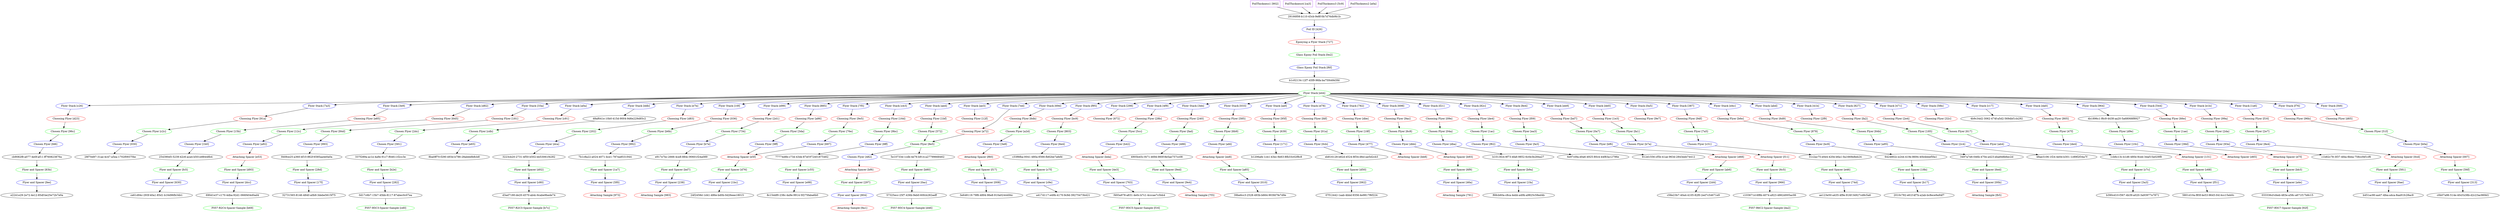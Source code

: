 strict digraph "" {
	graph [bb="0,0,13998,1188"];
	node [label="\N",
		nodesep=0.4,
		ranksep=1
	];
	"Flyer Stack [7ed]"	 [color=blue,
		height=0.5,
		pos="5690.8,594",
		width=2.5456];
	"Choosing Flyer [a72]"	 [color=red,
		height=0.5,
		pos="5472.8,450",
		width=3.015];
	"Flyer Stack [7ed]" -> "Choosing Flyer [a72]"	 [pos="e,5512.7,466.78 5665.5,576.48 5651.2,566.25 5633.1,552.86 5617.8,540 5600,525.05 5598.8,517.38 5579.8,504 5561.9,491.46 5540.8,480.13 \
5522,471.13"];
	"Chosen Flyer [8e5]"	 [color=green,
		height=0.5,
		pos="5147.8,378",
		width=2.7623];
	"Choosing Flyer [a72]" -> "Chosen Flyer [8e5]"	 [pos="e,5210.8,391.97 5407.4,435.52 5353.4,423.55 5276.7,406.56 5220.7,394.15"];
	"5e10733d-1cdb-4e76-b914-a27799668462"	 [height=0.5,
		pos="5147.8,306",
		width=5.7773];
	"Chosen Flyer [8e5]" -> "5e10733d-1cdb-4e76-b914-a27799668462"	 [pos="e,5147.8,324.41 5147.8,359.83 5147.8,352.13 5147.8,342.97 5147.8,334.42"];
	"Chosen Flyer [482]"	 [color=blue,
		height=0.5,
		pos="4821.8,306",
		width=2.7803];
	"Chosen Flyer [8e5]" -> "Chosen Flyer [482]"	 [pos="e,4885.1,319.99 5084.5,364.03 5030.3,352.05 4952.1,334.79 4895.1,322.2"];
	"Flyer and Spacer [9e4]"	 [color=blue,
		height=0.5,
		pos="6551.8,162",
		width=3.2678];
	"Attaching Sample [7f3]"	 [color=red,
		height=0.5,
		pos="6736.8,90",
		width=3.3039];
	"Flyer and Spacer [9e4]" -> "Attaching Sample [7f3]"	 [pos="e,6693.4,106.9 6595.2,145.12 6621.6,134.82 6655.6,121.58 6683.7,110.66"];
	"Flyer and Spacer [c7f]"	 [color=green,
		height=0.5,
		pos="5824.8,234",
		width=3.1955];
	"Flyer and Spacer [c9e]"	 [color=blue,
		height=0.5,
		pos="5829.8,162",
		width=3.2497];
	"Flyer and Spacer [c7f]" -> "Flyer and Spacer [c9e]"	 [pos="e,5828.5,180.41 5826,215.83 5826.6,208.13 5827.2,198.97 5827.8,190.42"];
	"a417d117-e49b-4170-9c9d-39275473b421"	 [height=0.5,
		pos="5969.8,90",
		width=5.7773];
	"Flyer and Spacer [c9e]" -> "a417d117-e49b-4170-9c9d-39275473b421"	 [pos="e,5935.1,107.86 5863.3,144.75 5882.1,135.09 5905.8,122.91 5926,112.5"];
	"c33f6fba-0041-480a-8566-fb82be7afefd"	 [height=0.5,
		pos="5819.8,306",
		width=5.3981];
	"c33f6fba-0041-480a-8566-fb82be7afefd" -> "Flyer and Spacer [c7f]"	 [pos="e,5823.5,252.41 5821,287.83 5821.6,280.13 5822.2,270.97 5822.8,262.42"];
	"Flyer and Spacer [1a7]"	 [color=green,
		height=0.5,
		pos="3392.8,234",
		width=3.2678];
	"Flyer and Spacer [5f0]"	 [color=blue,
		height=0.5,
		pos="3392.8,162",
		width=3.2136];
	"Flyer and Spacer [1a7]" -> "Flyer and Spacer [5f0]"	 [pos="e,3392.8,180.41 3392.8,215.83 3392.8,208.13 3392.8,198.97 3392.8,190.42"];
	"Attaching Sample [973]"	 [color=red,
		height=0.5,
		pos="3392.8,90",
		width=3.3761];
	"Flyer and Spacer [5f0]" -> "Attaching Sample [973]"	 [pos="e,3392.8,108.41 3392.8,143.83 3392.8,136.13 3392.8,126.97 3392.8,118.42"];
	"7b1c8a22-a024-4071-bce1-787ea8531944"	 [height=0.5,
		pos="3392.8,306",
		width=5.7231];
	"7b1c8a22-a024-4071-bce1-787ea8531944" -> "Flyer and Spacer [1a7]"	 [pos="e,3392.8,252.41 3392.8,287.83 3392.8,280.13 3392.8,270.97 3392.8,262.42"];
	"Attaching Sample [9a1]"	 [color=red,
		height=0.5,
		pos="4785.8,18",
		width=3.358];
	"Flyer and Spacer [bb3]"	 [color=green,
		height=0.5,
		pos="12840,234",
		width=3.2858];
	"Flyer and Spacer [a4e]"	 [color=blue,
		height=0.5,
		pos="12840,162",
		width=3.2497];
	"Flyer and Spacer [bb3]" -> "Flyer and Spacer [a4e]"	 [pos="e,12840,180.41 12840,215.83 12840,208.13 12840,198.97 12840,190.42"];
	"033336cf-d4eb-483e-a58c-a671f17b8c15"	 [height=0.5,
		pos="12840,90",
		width=5.5787];
	"Flyer and Spacer [a4e]" -> "033336cf-d4eb-483e-a58c-a671f17b8c15"	 [pos="e,12840,108.41 12840,143.83 12840,136.13 12840,126.97 12840,118.42"];
	"F057-R5C7-Spacer-Sample [92f]"	 [color=green,
		height=0.5,
		pos="12840,18",
		tags="{0: 'recordId::388', 1: 'modId::9', 2: 'ObjectType::LaserShockLaunchPackage'}",
		width=4.4774];
	"033336cf-d4eb-483e-a58c-a671f17b8c15" -> "F057-R5C7-Spacer-Sample [92f]"	 [pos="e,12840,36.413 12840,71.831 12840,64.131 12840,54.974 12840,46.417"];
	"Flyer Stack [c26]"	 [color=blue,
		height=0.5,
		pos="788.78,594",
		width=2.5456];
	"Choosing Flyer [d23]"	 [color=red,
		height=0.5,
		pos="588.78,522",
		width=3.015];
	"Flyer Stack [c26]" -> "Choosing Flyer [d23]"	 [pos="e,634.43,538.43 744.4,578.02 714.78,567.36 675.61,553.26 643.99,541.87"];
	"Chosen Flyer [96c]"	 [color=green,
		height=0.5,
		pos="503.78,450",
		width=2.7623];
	"Choosing Flyer [d23]" -> "Chosen Flyer [96c]"	 [pos="e,524.85,467.84 567.77,504.2 557.15,495.2 544.09,484.14 532.55,474.37"];
	"Chosen Flyer [fd6]"	 [color=blue,
		height=0.5,
		pos="302.78,378",
		width=2.7081];
	"Chosen Flyer [96c]" -> "Chosen Flyer [fd6]"	 [pos="e,347.5,394.02 458.92,433.93 428.83,423.15 389.02,408.89 357.13,397.47"];
	"Flyer Stack [7a3]"	 [color=blue,
		height=0.5,
		pos="1711.8,594",
		width=2.5456];
	"Choosing Flyer [91a]"	 [color=red,
		height=0.5,
		pos="1522.8,522",
		width=3.015];
	"Flyer Stack [7a3]" -> "Choosing Flyer [91a]"	 [pos="e,1566.4,538.6 1669.4,577.84 1641.7,567.29 1605.3,553.44 1575.7,542.16"];
	"Chosen Flyer [c2c]"	 [color=green,
		height=0.5,
		pos="914.78,450",
		width=2.7442];
	"Choosing Flyer [91a]" -> "Chosen Flyer [c2c]"	 [pos="e,986.15,462.49 1427.2,513.33 1326.4,503.8 1163.1,487.26 1022.8,468 1014.2,466.82 1005.2,465.48 996.22,464.09"];
	"Chosen Flyer [030]"	 [color=blue,
		height=0.5,
		pos="747.78,378",
		width=2.7803];
	"Chosen Flyer [c2c]" -> "Chosen Flyer [030]"	 [pos="e,786.59,394.73 876.05,433.3 852.21,423.02 821.46,409.77 796.05,398.81"];
	"Flyer Stack [3e9]"	 [color=blue,
		height=0.5,
		pos="2267.8,594",
		width=2.5456];
	"Choosing Flyer [e85]"	 [color=red,
		height=0.5,
		pos="2106.8,522",
		width=3.015];
	"Flyer Stack [3e9]" -> "Choosing Flyer [e85]"	 [pos="e,2144.7,538.94 2230.8,577.48 2208,567.25 2178.4,554.01 2153.8,543.03"];
	"Chosen Flyer [15b]"	 [color=green,
		height=0.5,
		pos="1131.8,450",
		width=2.7803];
	"Choosing Flyer [e85]" -> "Chosen Flyer [15b]"	 [pos="e,1223.4,457.33 2006.6,514.95 1863.4,504.82 1591.9,485.45 1360.8,468 1319.2,464.86 1273.3,461.28 1233.6,458.14"];
	"Chosen Flyer [1b0]"	 [color=blue,
		height=0.5,
		pos="1068.8,378",
		width=2.7803];
	"Chosen Flyer [15b]" -> "Chosen Flyer [1b0]"	 [pos="e,1084.4,395.84 1116.2,432.2 1108.6,423.55 1099.4,412.99 1091.1,403.5"];
	"Flyer and Spacer [b80]"	 [color=green,
		height=0.5,
		pos="5147.8,234",
		width=3.2858];
	"5e10733d-1cdb-4e76-b914-a27799668462" -> "Flyer and Spacer [b80]"	 [pos="e,5147.8,252.41 5147.8,287.83 5147.8,280.13 5147.8,270.97 5147.8,262.42"];
	"Attaching Spacer [bf6]"	 [color=red,
		height=0.5,
		pos="4818.8,234",
		width=3.2497];
	"Chosen Flyer [482]" -> "Attaching Spacer [bf6]"	 [pos="e,4819.5,252.41 4821,287.83 4820.7,280.13 4820.3,270.97 4820,262.42"];
	"Flyer and Spacer [0ac]"	 [color=blue,
		height=0.5,
		pos="5137.8,162",
		width=3.2497];
	"Flyer and Spacer [b80]" -> "Flyer and Spacer [0ac]"	 [pos="e,5140.3,180.41 5145.3,215.83 5144.2,208.13 5142.9,198.97 5141.7,190.42"];
	"Flyer and Spacer [297]"	 [color=green,
		height=0.5,
		pos="4796.8,162",
		width=3.2858];
	"Attaching Spacer [bf6]" -> "Flyer and Spacer [297]"	 [pos="e,4802.4,180.41 4813.2,215.83 4810.9,208.05 4808,198.77 4805.4,190.13"];
	"Choosing Flyer [036]"	 [color=red,
		height=0.5,
		pos="4054.8,522",
		width=3.015];
	"Chosen Flyer [b6b]"	 [color=green,
		height=0.5,
		pos="3717.8,450",
		width=2.7803];
	"Choosing Flyer [036]" -> "Chosen Flyer [b6b]"	 [pos="e,3782.5,463.83 3988.2,507.78 3931.8,495.73 3851,478.47 3792.4,465.95"];
	"Chosen Flyer [992]"	 [color=blue,
		height=0.5,
		pos="3571.8,378",
		width=2.7803];
	"Chosen Flyer [b6b]" -> "Chosen Flyer [992]"	 [pos="e,3606.1,394.94 3683.2,432.94 3662.8,422.89 3636.9,410.1 3615.2,399.39"];
	"Chosen Flyer [992]" -> "7b1c8a22-a024-4071-bce1-787ea8531944"	 [pos="e,3436.8,323.7 3530.7,361.48 3505.6,351.38 3473.2,338.35 3446.1,327.46"];
	"Attaching Sample [983]"	 [color=red,
		height=0.5,
		pos="3681.8,90",
		width=3.3761];
	"F057-R2C4-Spacer-Sample [b69]"	 [color=green,
		height=0.5,
		pos="1340.8,18",
		tags="{0: 'recordId::364', 1: 'modId::11', 2: 'ObjectType::LaserShockLaunchPackage'}",
		width=4.5496];
	"cb9082f8-a077-4e0f-af11-ff760823876a"	 [height=0.5,
		pos="202.78,306",
		width=5.3981];
	"Chosen Flyer [fd6]" -> "cb9082f8-a077-4e0f-af11-ff760823876a"	 [pos="e,227.69,323.93 278.32,360.39 265.58,351.22 249.82,339.87 236,329.92"];
	"Chosen Flyer [64b]"	 [color=green,
		height=0.5,
		pos="10067,450",
		width=2.7803];
	"Chosen Flyer [a95]"	 [color=blue,
		height=0.5,
		pos="10129,378",
		width=2.7623];
	"Chosen Flyer [64b]" -> "Chosen Flyer [a95]"	 [pos="e,10113,395.84 10082,432.2 10090,423.55 10099,412.99 10107,403.5"];
	"3497a7e6-046b-470e-a423-eba848b6ec2d"	 [height=0.5,
		pos="11152,306",
		width=5.7231];
	"Chosen Flyer [a95]" -> "3497a7e6-046b-470e-a423-eba848b6ec2d"	 [pos="e,11006,318.74 10214,368.8 10245,365.73 10279,362.46 10311,360 10589,338.28 10659,343.63 10937,324 10956,322.65 10976,321.12 10996,\
319.54"];
	"Flyer and Spacer [6ed]"	 [color=green,
		height=0.5,
		pos="11152,234",
		width=3.2678];
	"3497a7e6-046b-470e-a423-eba848b6ec2d" -> "Flyer and Spacer [6ed]"	 [pos="e,11152,252.41 11152,287.83 11152,280.13 11152,270.97 11152,262.42"];
	"Choosing Flyer [805]"	 [color=red,
		height=0.5,
		pos="11533,522",
		width=3.015];
	"Chosen Flyer [47f]"	 [color=green,
		height=0.5,
		pos="11577,450",
		width=2.7081];
	"Choosing Flyer [805]" -> "Chosen Flyer [47f]"	 [pos="e,11566,467.91 11544,503.83 11549,495.58 11555,485.66 11561,476.6"];
	"Chosen Flyer [de4]"	 [color=blue,
		height=0.5,
		pos="11603,378",
		width=2.7623];
	"Chosen Flyer [47f]" -> "Chosen Flyer [de4]"	 [pos="e,11596,396.41 11583,431.83 11586,423.96 11590,414.57 11593,405.85"];
	"Attaching Spacer [131]"	 [color=red,
		height=0.5,
		pos="12328,306",
		width=3.3219];
	"Chosen Flyer [de4]" -> "Attaching Spacer [131]"	 [pos="e,12242,318.64 11695,371.1 11812,361.98 12021,344.61 12200,324 12210,322.79 12221,321.41 12232,319.98"];
	"Choosing Flyer [66e]"	 [color=red,
		height=0.5,
		pos="12191,522",
		width=3.015];
	"Chosen Flyer [1ae]"	 [color=green,
		height=0.5,
		pos="12214,450",
		width=2.7442];
	"Choosing Flyer [66e]" -> "Chosen Flyer [1ae]"	 [pos="e,12208,468.41 12197,503.83 12199,496.05 12202,486.77 12205,478.13"];
	"Chosen Flyer [38d]"	 [color=blue,
		height=0.5,
		pos="12218,378",
		width=2.7803];
	"Chosen Flyer [1ae]" -> "Chosen Flyer [38d]"	 [pos="e,12217,396.41 12215,431.83 12215,424.13 12216,414.97 12216,406.42"];
	"Attaching Spacer [d7f]"	 [color=red,
		height=0.5,
		pos="12840,306",
		width=3.2497];
	"Chosen Flyer [38d]" -> "Attaching Spacer [d7f]"	 [pos="e,12756,318.56 12293,365.94 12307,363.81 12322,361.73 12336,360 12503,339.27 12546,343.94 12714,324 12724,322.77 12735,321.39 12746,\
319.95"];
	"Chosen Flyer [b7e]"	 [color=blue,
		height=0.5,
		pos="3894.8,378",
		width=2.7623];
	"e917e7bc-2666-4ce8-884c-90601f24a089"	 [height=0.5,
		pos="3820.8,306",
		width=5.6689];
	"Chosen Flyer [b7e]" -> "e917e7bc-2666-4ce8-884c-90601f24a089"	 [pos="e,3839.4,324.09 3876.5,360.2 3867.5,351.44 3856.5,340.73 3846.6,331.15"];
	"Flyer and Spacer [bd7]"	 [color=green,
		height=0.5,
		pos="3765.8,234",
		width=3.2858];
	"e917e7bc-2666-4ce8-884c-90601f24a089" -> "Flyer and Spacer [bd7]"	 [pos="e,3779.5,251.91 3806.9,287.83 3800.5,279.41 3792.7,269.25 3785.7,260.03"];
	"Flyer and Spacer [238]"	 [color=blue,
		height=0.5,
		pos="3718.8,162",
		width=3.2858];
	"Flyer and Spacer [bd7]" -> "Flyer and Spacer [238]"	 [pos="e,3730.5,179.91 3753.9,215.83 3748.5,207.5 3741.9,197.46 3736,188.32"];
	"Flyer Stack [885]"	 [color=blue,
		height=0.5,
		pos="4546.8,594",
		width=2.5637];
	"Choosing Flyer [a86]"	 [color=red,
		height=0.5,
		pos="4528.8,522",
		width=3.015];
	"Flyer Stack [885]" -> "Choosing Flyer [a86]"	 [pos="e,4533.4,540.41 4542.2,575.83 4540.3,568.05 4538,558.77 4535.8,550.13"];
	"Chosen Flyer [3da]"	 [color=green,
		height=0.5,
		pos="4456.8,450",
		width=2.7623];
	"Choosing Flyer [a86]" -> "Chosen Flyer [3da]"	 [pos="e,4474.6,467.84 4511,504.2 4502.2,495.38 4491.3,484.57 4481.7,474.93"];
	"Chosen Flyer [9ff]"	 [color=blue,
		height=0.5,
		pos="4313.8,378",
		width=2.6359];
	"Chosen Flyer [3da]" -> "Chosen Flyer [9ff]"	 [pos="e,4347.4,394.94 4422.9,432.94 4403,422.94 4377.8,410.22 4356.6,399.53"];
	"Chosen Flyer [878]"	 [color=green,
		height=0.5,
		pos="9716.8,450",
		width=2.7803];
	"Chosen Flyer [bc9]"	 [color=blue,
		height=0.5,
		pos="9721.8,378",
		width=2.7623];
	"Chosen Flyer [878]" -> "Chosen Flyer [bc9]"	 [pos="e,9720.5,396.41 9718,431.83 9718.6,424.13 9719.2,414.97 9719.8,406.42"];
	"6424802c-e244-419e-8694-40b4bbef5fa1"	 [height=0.5,
		pos="10726,306",
		width=5.6148];
	"Chosen Flyer [bc9]" -> "6424802c-e244-419e-8694-40b4bbef5fa1"	 [pos="e,10582,318.63 9815.8,372.12 9964.3,362.71 10262,343.36 10515,324 10533,322.59 10553,321.04 10572,319.45"];
	"Flyer and Spacer [18b]"	 [color=green,
		height=0.5,
		pos="10729,234",
		width=3.2858];
	"6424802c-e244-419e-8694-40b4bbef5fa1" -> "Flyer and Spacer [18b]"	 [pos="e,10728,252.41 10727,287.83 10727,280.13 10727,270.97 10728,262.42"];
	"F057-R2C3-Spacer-Sample [b7c]"	 [color=green,
		height=0.5,
		pos="2964.8,18",
		tags="{0: 'recordId::363', 1: 'modId::11', 2: 'ObjectType::LaserShockLaunchPackage'}",
		width=4.5315];
	"d3ad7180-de20-4570-ab4c-6cabe9bede74"	 [height=0.5,
		pos="2964.8,90",
		width=5.705];
	"d3ad7180-de20-4570-ab4c-6cabe9bede74" -> "F057-R2C3-Spacer-Sample [b7c]"	 [pos="e,2964.8,36.413 2964.8,71.831 2964.8,64.131 2964.8,54.974 2964.8,46.417"];
	"Choosing Flyer [2f9]"	 [color=red,
		height=0.5,
		pos="10177,522",
		width=2.9608];
	"Chosen Flyer [fa3]"	 [color=blue,
		height=0.5,
		pos="8704.8,378",
		width=2.69];
	"812d1556-cf5b-41ae-963d-2843eeb74412"	 [height=0.5,
		pos="9363.8,306",
		width=5.687];
	"Chosen Flyer [fa3]" -> "812d1556-cf5b-41ae-963d-2843eeb74412"	 [pos="e,9220.6,318.92 8775,365.6 8787.5,363.58 8800.5,361.62 8812.8,360 8887,350.19 9074.8,332.33 9210.6,319.85"];
	"Flyer and Spacer [d50]"	 [color=green,
		height=0.5,
		pos="7582.8,234",
		width=3.2858];
	"Flyer and Spacer [062]"	 [color=blue,
		height=0.5,
		pos="7582.8,162",
		width=3.2858];
	"Flyer and Spacer [d50]" -> "Flyer and Spacer [062]"	 [pos="e,7582.8,180.41 7582.8,215.83 7582.8,208.13 7582.8,198.97 7582.8,190.42"];
	"07f12442-1aab-4bbd-9356-4e9817f6f224"	 [height=0.5,
		pos="7582.8,90",
		width=5.5787];
	"Flyer and Spacer [062]" -> "07f12442-1aab-4bbd-9356-4e9817f6f224"	 [pos="e,7582.8,108.41 7582.8,143.83 7582.8,136.13 7582.8,126.97 7582.8,118.42"];
	"Flyer and Spacer [282]"	 [color=blue,
		height=0.5,
		pos="2144.8,162",
		width=3.2858];
	"0d17c6b7-15b7-45bb-8117-87abec0c07ea"	 [height=0.5,
		pos="2199.8,90",
		width=5.7231];
	"Flyer and Spacer [282]" -> "0d17c6b7-15b7-45bb-8117-87abec0c07ea"	 [pos="e,2185.7,108.41 2158.7,143.83 2165,135.54 2172.6,125.56 2179.6,116.45"];
	"F057-R5C3-Spacer-Sample [cd0]"	 [color=green,
		height=0.5,
		pos="2199.8,18",
		tags="{0: 'recordId::384', 1: 'modId::9', 2: 'ObjectType::LaserShockLaunchPackage'}",
		width=4.5315];
	"0d17c6b7-15b7-45bb-8117-87abec0c07ea" -> "F057-R5C3-Spacer-Sample [cd0]"	 [pos="e,2199.8,36.413 2199.8,71.831 2199.8,64.131 2199.8,54.974 2199.8,46.417"];
	"Chosen Flyer [51f]"	 [color=green,
		height=0.5,
		pos="13308,450",
		width=2.7081];
	"Chosen Flyer [b0a]"	 [color=blue,
		height=0.5,
		pos="13315,378",
		width=2.7623];
	"Chosen Flyer [51f]" -> "Chosen Flyer [b0a]"	 [pos="e,13313,396.41 13310,431.83 13310,424.13 13311,414.97 13312,406.42"];
	"Attaching Spacer [007]"	 [color=red,
		height=0.5,
		pos="13777,306",
		width=3.3219];
	"Chosen Flyer [b0a]" -> "Attaching Spacer [007]"	 [pos="e,13693,318.99 13390,366.23 13470,353.75 13597,334.01 13683,320.55"];
	"Flyer and Spacer [56f]"	 [color=green,
		height=0.5,
		pos="13780,234",
		width=3.2136];
	"Attaching Spacer [007]" -> "Flyer and Spacer [56f]"	 [pos="e,13779,252.41 13778,287.83 13778,280.13 13778,270.97 13779,262.42"];
	"Flyer and Spacer [6f9]"	 [color=green,
		height=0.5,
		pos="8179.8,234",
		width=3.2136];
	"Flyer and Spacer [46a]"	 [color=blue,
		height=0.5,
		pos="8179.8,162",
		width=3.2678];
	"Flyer and Spacer [6f9]" -> "Flyer and Spacer [46a]"	 [pos="e,8179.8,180.41 8179.8,215.83 8179.8,208.13 8179.8,198.97 8179.8,190.42"];
	"Attaching Sample [791]"	 [color=red,
		height=0.5,
		pos="8179.8,90",
		width=3.3761];
	"Flyer and Spacer [46a]" -> "Attaching Sample [791]"	 [pos="e,8179.8,108.41 8179.8,143.83 8179.8,136.13 8179.8,126.97 8179.8,118.42"];
	"Flyer and Spacer [4e3]"	 [color=green,
		height=0.5,
		pos="6192.8,234",
		width=3.2678];
	"Flyer and Spacer [763]"	 [color=blue,
		height=0.5,
		pos="6213.8,162",
		width=3.2858];
	"Flyer and Spacer [4e3]" -> "Flyer and Spacer [763]"	 [pos="e,6208.4,180.41 6198.1,215.83 6200.4,208.05 6203.1,198.77 6205.6,190.13"];
	"f493a978-a831-4e0c-b7c1-4cccae7c5bb4"	 [height=0.5,
		pos="6397.8,90",
		width=5.6148];
	"Flyer and Spacer [763]" -> "f493a978-a831-4e0c-b7c1-4cccae7c5bb4"	 [pos="e,6352.7,107.65 6256.9,145.12 6282.7,135.04 6315.6,122.15 6343.2,111.37"];
	"F057-R5C5-Spacer-Sample [f16]"	 [color=green,
		height=0.5,
		pos="6397.8,18",
		tags="{0: 'recordId::386', 1: 'modId::9', 2: 'ObjectType::LaserShockLaunchPackage'}",
		width=4.4774];
	"f493a978-a831-4e0c-b7c1-4cccae7c5bb4" -> "F057-R5C5-Spacer-Sample [f16]"	 [pos="e,6397.8,36.413 6397.8,71.831 6397.8,64.131 6397.8,54.974 6397.8,46.417"];
	"Flyer Stack [d82]"	 [color=blue,
		height=0.5,
		pos="2633.8,594",
		width=2.5637];
	"Choosing Flyer [645]"	 [color=red,
		height=0.5,
		pos="2516.8,522",
		width=3.015];
	"Flyer Stack [d82]" -> "Choosing Flyer [645]"	 [pos="e,2545.4,539.61 2605.8,576.75 2590.4,567.28 2571,555.39 2554.4,545.12"];
	"Chosen Flyer [12c]"	 [color=green,
		height=0.5,
		pos="1468.8,450",
		width=2.7623];
	"Choosing Flyer [645]" -> "Chosen Flyer [12c]"	 [pos="e,1561.8,456.39 2416.3,515.1 2216.9,501.4 1773.2,470.91 1571.8,457.08"];
	"Chosen Flyer [a92]"	 [color=blue,
		height=0.5,
		pos="1410.8,378",
		width=2.7623];
	"Chosen Flyer [12c]" -> "Chosen Flyer [a92]"	 [pos="e,1425.2,395.91 1454.1,431.83 1447.3,423.33 1439,413.04 1431.5,403.75"];
	"Flyer and Spacer [f51]"	 [color=blue,
		height=0.5,
		pos="12353,162",
		width=3.2136];
	"5801d10a-f85f-4e53-9645-0414cc15eb0c"	 [height=0.5,
		pos="12356,90",
		width=5.5967];
	"Flyer and Spacer [f51]" -> "5801d10a-f85f-4e53-9645-0414cc15eb0c"	 [pos="e,12355,108.41 12354,143.83 12354,136.13 12354,126.97 12355,118.42"];
	"Attaching Spacer [d65]"	 [color=red,
		height=0.5,
		pos="12585,306",
		width=3.3219];
	"Flyer and Spacer [74d]"	 [color=blue,
		height=0.5,
		pos="10319,162",
		width=3.2858];
	"ae123e50-a435-4f9e-916f-34927cd8c5a6"	 [height=0.5,
		pos="10326,90",
		width=5.5606];
	"Flyer and Spacer [74d]" -> "ae123e50-a435-4f9e-916f-34927cd8c5a6"	 [pos="e,10324,108.41 10321,143.83 10321,136.13 10322,126.97 10323,118.42"];
	"Attaching Spacer [d68]"	 [color=red,
		height=0.5,
		pos="9705.8,306",
		width=3.3219];
	"Flyer and Spacer [ab6]"	 [color=green,
		height=0.5,
		pos="9619.8,234",
		width=3.2678];
	"Attaching Spacer [d68]" -> "Flyer and Spacer [ab6]"	 [pos="e,9641.1,251.84 9684.5,288.2 9673.8,279.2 9660.6,268.14 9648.9,258.37"];
	"Flyer and Spacer [2d4]"	 [color=blue,
		height=0.5,
		pos="9548.8,162",
		width=3.2858];
	"Flyer and Spacer [ab6]" -> "Flyer and Spacer [2d4]"	 [pos="e,9566.4,179.91 9601.9,215.83 9593.3,207.15 9582.9,196.63 9573.6,187.19"];
	"c58e23b7-40a4-4105-82f0-2ed7c54671e9"	 [height=0.5,
		pos="9474.8,90",
		width=5.6689];
	"Flyer and Spacer [2d4]" -> "c58e23b7-40a4-4105-82f0-2ed7c54671e9"	 [pos="e,9493.4,108.09 9530.5,144.2 9521.5,135.44 9510.5,124.73 9500.6,115.15"];
	"Choosing Flyer [181]"	 [color=red,
		height=0.5,
		pos="2838.8,522",
		width=3.015];
	"Chosen Flyer [84d]"	 [color=green,
		height=0.5,
		pos="1863.8,450",
		width=2.7803];
	"Choosing Flyer [181]" -> "Chosen Flyer [84d]"	 [pos="e,1958.2,456.06 2743.8,513.26 2709.5,510.2 2670.4,506.82 2634.8,504 2396.5,485.14 2116.5,466.38 1968.2,456.71"];
	"Chosen Flyer [993]"	 [color=blue,
		height=0.5,
		pos="1765.8,378",
		width=2.7803];
	"Chosen Flyer [84d]" -> "Chosen Flyer [993]"	 [pos="e,1789.8,395.68 1839.8,432.39 1827.2,423.15 1811.6,411.7 1798,401.69"];
	"840fce25-a360-4f10-862f-6585aa4e0a0a"	 [height=0.5,
		pos="1716.8,306",
		width=5.5065];
	"Chosen Flyer [993]" -> "840fce25-a360-4f10-862f-6585aa4e0a0a"	 [pos="e,1729.3,324.41 1753.4,359.83 1747.8,351.62 1741.1,341.76 1735,332.73"];
	"Choosing Flyer [2d1]"	 [color=red,
		height=0.5,
		pos="4292.8,522",
		width=3.015];
	"Chosen Flyer [734]"	 [color=green,
		height=0.5,
		pos="4080.8,450",
		width=2.7803];
	"Choosing Flyer [2d1]" -> "Chosen Flyer [734]"	 [pos="e,4127.7,465.94 4244.9,505.75 4213,494.92 4171,480.63 4137.4,469.23"];
	"Chosen Flyer [734]" -> "Chosen Flyer [b7e]"	 [pos="e,3937.1,394.4 4038.6,433.66 4011.3,423.11 3975.7,409.31 3946.7,398.1"];
	"690d1e37-c170-4dba-92d1-066f404d0ad4"	 [height=0.5,
		pos="1340.8,90",
		width=5.705];
	"690d1e37-c170-4dba-92d1-066f404d0ad4" -> "F057-R2C4-Spacer-Sample [b69]"	 [pos="e,1340.8,36.413 1340.8,71.831 1340.8,64.131 1340.8,54.974 1340.8,46.417"];
	"Flyer and Spacer [fc5]"	 [color=green,
		height=0.5,
		pos="1002.8,234",
		width=3.1955];
	"Flyer and Spacer [630]"	 [color=blue,
		height=0.5,
		pos="966.78,162",
		width=3.2858];
	"Flyer and Spacer [fc5]" -> "Flyer and Spacer [630]"	 [pos="e,975.99,180.41 993.7,215.83 989.72,207.88 984.97,198.37 980.57,189.57"];
	"ce61d94c-293f-40a1-85d1-b16d96fb34b1"	 [height=0.5,
		pos="914.78,90",
		width=5.6148];
	"Flyer and Spacer [630]" -> "ce61d94c-293f-40a1-85d1-b16d96fb34b1"	 [pos="e,928.08,108.41 953.66,143.83 947.73,135.62 940.61,125.76 934.09,116.73"];
	"254390d5-5239-42c6-aca4-b501e88448b4"	 [height=0.5,
		pos="1037.8,306",
		width=5.7592];
	"254390d5-5239-42c6-aca4-b501e88448b4" -> "Flyer and Spacer [fc5]"	 [pos="e,1011.7,252.41 1029,287.83 1025.1,279.88 1020.5,270.37 1016.2,261.57"];
	"Flyer Stack [33a]"	 [color=blue,
		height=0.5,
		pos="2895.8,594",
		width=2.5456];
	"Flyer Stack [33a]" -> "Choosing Flyer [181]"	 [pos="e,2853.1,540.09 2881.7,576.2 2875,567.7 2866.8,557.36 2859.4,548"];
	"Chosen Flyer [202]"	 [color=green,
		height=0.5,
		pos="3309.8,450",
		width=2.7803];
	"Chosen Flyer [dca]"	 [color=blue,
		height=0.5,
		pos="3079.8,378",
		width=2.7442];
	"Chosen Flyer [202]" -> "Chosen Flyer [dca]"	 [pos="e,3129.6,393.59 3259.9,434.38 3224.5,423.29 3176.8,408.36 3139.4,396.65"];
	"3223cb20-2731-4f50-b502-bb53061f4282"	 [height=0.5,
		pos="2964.8,306",
		width=5.6689];
	"Chosen Flyer [dca]" -> "3223cb20-2731-4f50-b502-bb53061f4282"	 [pos="e,2993.6,324.02 3051.9,360.57 3037,351.23 3018.4,339.59 3002.3,329.47"];
	"Flyer and Spacer [d02]"	 [color=green,
		height=0.5,
		pos="2964.8,234",
		width=3.2858];
	"3223cb20-2731-4f50-b502-bb53061f4282" -> "Flyer and Spacer [d02]"	 [pos="e,2964.8,252.41 2964.8,287.83 2964.8,280.13 2964.8,270.97 2964.8,262.42"];
	"Flyer and Spacer [00b]"	 [color=blue,
		height=0.5,
		pos="11152,162",
		width=3.2858];
	"Attaching Sample [fb5]"	 [color=red,
		height=0.5,
		pos="11152,90",
		width=3.3039];
	"Flyer and Spacer [00b]" -> "Attaching Sample [fb5]"	 [pos="e,11152,108.41 11152,143.83 11152,136.13 11152,126.97 11152,118.42"];
	"Chosen Flyer [b42]"	 [color=blue,
		height=0.5,
		pos="6286.8,378",
		width=2.7803];
	"Attaching Spacer [bda]"	 [color=red,
		height=0.5,
		pos="6150.8,306",
		width=3.3039];
	"Chosen Flyer [b42]" -> "Attaching Spacer [bda]"	 [pos="e,6183.7,323.44 6254.6,360.94 6236,351.13 6212.5,338.7 6192.6,328.14"];
	"Attaching Spacer [bda]" -> "Flyer and Spacer [4e3]"	 [pos="e,6182,252.41 6161.4,287.83 6166.1,279.79 6171.7,270.17 6176.9,261.29"];
	"Flyer and Spacer [966]"	 [color=blue,
		height=0.5,
		pos="9904.8,162",
		width=3.2858];
	"c103671d-6f8b-4074-a923-4862d005ac06"	 [height=0.5,
		pos="9901.8,90",
		width=5.705];
	"Flyer and Spacer [966]" -> "c103671d-6f8b-4074-a923-4862d005ac06"	 [pos="e,9902.5,108.41 9904,143.83 9903.7,136.13 9903.3,126.97 9903,118.42"];
	"F057-R6C2-Spacer-Sample [da2]"	 [color=green,
		height=0.5,
		pos="9901.8,18",
		tags="{0: 'recordId::390', 1: 'modId::10', 2: 'ObjectType::LaserShockLaunchPackage'}",
		width=4.5315];
	"c103671d-6f8b-4074-a923-4862d005ac06" -> "F057-R6C2-Spacer-Sample [da2]"	 [pos="e,9901.8,36.413 9901.8,71.831 9901.8,64.131 9901.8,54.974 9901.8,46.417"];
	"Chosen Flyer [0cb]"	 [color=blue,
		height=0.5,
		pos="7391.8,378",
		width=2.7623];
	"eb816128-b82d-4524-8f34-d6e1ae5d2cb3"	 [height=0.5,
		pos="7582.8,306",
		width=5.687];
	"Chosen Flyer [0cb]" -> "eb816128-b82d-4524-8f34-d6e1ae5d2cb3"	 [pos="e,7536.3,323.53 7435.1,361.66 7462.2,351.45 7497.4,338.19 7526.6,327.17"];
	"eb816128-b82d-4524-8f34-d6e1ae5d2cb3" -> "Flyer and Spacer [d50]"	 [pos="e,7582.8,252.41 7582.8,287.83 7582.8,280.13 7582.8,270.97 7582.8,262.42"];
	"Flyer Stack [a0a]"	 [color=blue,
		height=0.5,
		pos="3178.8,594",
		width=2.5276];
	"Choosing Flyer [c91]"	 [color=red,
		height=0.5,
		pos="3117.8,522",
		width=3.015];
	"Flyer Stack [a0a]" -> "Choosing Flyer [c91]"	 [pos="e,3132.9,539.84 3163.7,576.2 3156.4,567.55 3147.4,556.99 3139.4,547.5"];
	"Chosen Flyer [2dc]"	 [color=green,
		height=0.5,
		pos="2277.8,450",
		width=2.7623];
	"Choosing Flyer [c91]" -> "Chosen Flyer [2dc]"	 [pos="e,2370.7,456.44 3028.8,511.54 3005.4,508.93 2980.2,506.24 2956.8,504 2752.9,484.5 2514,466.66 2380.9,457.17"];
	"Chosen Flyer [581]"	 [color=blue,
		height=0.5,
		pos="2179.8,378",
		width=2.7803];
	"Chosen Flyer [2dc]" -> "Chosen Flyer [581]"	 [pos="e,2203.8,395.68 2253.8,432.39 2241.2,423.15 2225.6,411.7 2212,401.69"];
	"Flyer Stack [ddb]"	 [color=blue,
		height=0.5,
		pos="3565.8,594",
		width=2.5637];
	"48af641e-10b0-415d-9004-9d6e229d85c2"	 [height=0.5,
		pos="3471.8,522",
		width=5.705];
	"Flyer Stack [ddb]" -> "48af641e-10b0-415d-9004-9d6e229d85c2"	 [pos="e,3495.4,540.09 3542.5,576.2 3530.8,567.18 3516.3,556.1 3503.5,546.31"];
	"Chosen Flyer [cdb]"	 [color=green,
		height=0.5,
		pos="2695.8,450",
		width=2.7623];
	"48af641e-10b0-415d-9004-9d6e229d85c2" -> "Chosen Flyer [cdb]"	 [pos="e,2784.3,458.21 3330.4,508.88 3175.1,494.47 2930,471.73 2794.3,459.14"];
	"Chosen Flyer [e65]"	 [color=blue,
		height=0.5,
		pos="2594.8,378",
		width=2.7623];
	"Chosen Flyer [cdb]" -> "Chosen Flyer [e65]"	 [pos="e,2619.6,395.68 2671.1,432.39 2658.1,423.15 2642.1,411.7 2628,401.69"];
	"Flyer and Spacer [b17]"	 [color=blue,
		height=0.5,
		pos="10738,162",
		width=3.2858];
	"Flyer and Spacer [18b]" -> "Flyer and Spacer [b17]"	 [pos="e,10735,180.41 10731,215.83 10732,208.13 10733,198.97 10734,190.42"];
	"2010c782-e61f-4f7b-a2ab-bc8ece9a94f7"	 [height=0.5,
		pos="10742,90",
		width=5.4884];
	"Flyer and Spacer [b17]" -> "2010c782-e61f-4f7b-a2ab-bc8ece9a94f7"	 [pos="e,10741,108.41 10739,143.83 10739,136.13 10740,126.97 10740,118.42"];
	"Flyer and Spacer [c68]"	 [color=green,
		height=0.5,
		pos="12331,234",
		width=3.2678];
	"Flyer and Spacer [c68]" -> "Flyer and Spacer [f51]"	 [pos="e,12347,180.41 12336,215.83 12339,208.05 12342,198.77 12344,190.13"];
	"Chosen Flyer [c31]"	 [color=blue,
		height=0.5,
		pos="9495.8,378",
		width=2.7623];
	"31c2ac75-e0e4-420e-b6a1-0a1669e8eb24"	 [height=0.5,
		pos="10301,306",
		width=5.687];
	"Chosen Flyer [c31]" -> "31c2ac75-e0e4-420e-b6a1-0a1669e8eb24"	 [pos="e,10153,318.55 9569.6,365.86 9584.2,363.71 9599.5,361.63 9613.8,360 9823.3,336.09 9876.6,340.84 10087,324 10105,322.53 10124,320.96 \
10143,319.38"];
	"Flyer and Spacer [e46]"	 [color=green,
		height=0.5,
		pos="10305,234",
		width=3.2678];
	"31c2ac75-e0e4-420e-b6a1-0a1669e8eb24" -> "Flyer and Spacer [e46]"	 [pos="e,10304,252.41 10302,287.83 10302,280.13 10303,270.97 10303,262.42"];
	"Flyer and Spacer [e46]" -> "Flyer and Spacer [74d]"	 [pos="e,10315,180.41 10308,215.83 10310,208.13 10312,198.97 10313,190.42"];
	"Flyer and Spacer [804]"	 [color=blue,
		height=0.5,
		pos="4785.8,90",
		width=3.2858];
	"Flyer and Spacer [804]" -> "Attaching Sample [9a1]"	 [pos="e,4785.8,36.413 4785.8,71.831 4785.8,64.131 4785.8,54.974 4785.8,46.417"];
	"Attaching Spacer [0cd]"	 [color=red,
		height=0.5,
		pos="13500,306",
		width=3.3039];
	"Flyer and Spacer [581]"	 [color=green,
		height=0.5,
		pos="13419,234",
		width=3.2858];
	"Attaching Spacer [0cd]" -> "Flyer and Spacer [581]"	 [pos="e,13439,251.84 13480,288.2 13470,279.29 13457,268.35 13447,258.65"];
	"Flyer and Spacer [6ae]"	 [color=blue,
		height=0.5,
		pos="13378,162",
		width=3.2497];
	"Flyer and Spacer [581]" -> "Flyer and Spacer [6ae]"	 [pos="e,13388,180.41 13408,215.83 13404,207.79 13398,198.17 13393,189.29"];
	"b451ac90-aa47-4fea-a4ca-8aa91fc28ac9"	 [height=0.5,
		pos="13375,90",
		width=5.5065];
	"Flyer and Spacer [6ae]" -> "b451ac90-aa47-4fea-a4ca-8aa91fc28ac9"	 [pos="e,13376,108.41 13377,143.83 13377,136.13 13376,126.97 13376,118.42"];
	"Chosen Flyer [8e4]"	 [color=blue,
		height=0.5,
		pos="13090,378",
		width=2.7623];
	"Chosen Flyer [8e4]" -> "Attaching Spacer [0cd]"	 [pos="e,13422,319.68 13161,365.46 13231,353.22 13337,334.56 13412,321.42"];
	"Flyer and Spacer [fee]"	 [color=blue,
		height=0.5,
		pos="202.78,162",
		width=3.1775];
	"e2241e29-2e72-4e12-85df-be25e72b7e0a"	 [height=0.5,
		pos="202.78,90",
		width=5.6328];
	"Flyer and Spacer [fee]" -> "e2241e29-2e72-4e12-85df-be25e72b7e0a"	 [pos="e,202.78,108.41 202.78,143.83 202.78,136.13 202.78,126.97 202.78,118.42"];
	"Chosen Flyer [d9e]"	 [color=green,
		height=0.5,
		pos="11910,450",
		width=2.7623];
	"Chosen Flyer [10c]"	 [color=blue,
		height=0.5,
		pos="11940,378",
		width=2.7623];
	"Chosen Flyer [d9e]" -> "Chosen Flyer [10c]"	 [pos="e,11932,396.41 11917,431.83 11921,423.96 11925,414.57 11928,405.85"];
	"Chosen Flyer [10c]" -> "Attaching Spacer [d65]"	 [pos="e,12499,318.54 12026,368.79 12052,365.96 12082,362.83 12109,360 12263,343.77 12302,342.83 12457,324 12467,322.74 12478,321.35 12489,\
319.92"];
	"Chosen Flyer [afd]"	 [color=blue,
		height=0.5,
		pos="6844.8,378",
		width=2.69];
	"Attaching Spacer [ee8]"	 [color=red,
		height=0.5,
		pos="6826.8,306",
		width=3.2858];
	"Chosen Flyer [afd]" -> "Attaching Spacer [ee8]"	 [pos="e,6831.4,324.41 6840.2,359.83 6838.3,352.05 6836,342.77 6833.8,334.13"];
	"Flyer and Spacer [a85]"	 [color=green,
		height=0.5,
		pos="6950.8,234",
		width=3.2678];
	"Attaching Spacer [ee8]" -> "Flyer and Spacer [a85]"	 [pos="e,6920.6,251.52 6856.8,288.57 6873.3,279 6893.9,267.02 6911.6,256.73"];
	"Flyer and Spacer [010]"	 [color=blue,
		height=0.5,
		pos="7012.8,162",
		width=3.2858];
	"Flyer and Spacer [a85]" -> "Flyer and Spacer [010]"	 [pos="e,6997.4,179.91 6966.4,215.83 6973.8,207.33 6982.6,197.04 6990.6,187.75"];
	"Chosen Flyer [ab4]"	 [color=blue,
		height=0.5,
		pos="11186,378",
		width=2.7623];
	"1cb6c13c-b1d6-480e-9ceb-3daf15a029f8"	 [height=0.5,
		pos="11990,306",
		width=5.5787];
	"Chosen Flyer [ab4]" -> "1cb6c13c-b1d6-480e-9ceb-3daf15a029f8"	 [pos="e,11848,318.72 11275,369.98 11411,357.81 11671,334.52 11837,319.65"];
	"Flyer and Spacer [c7c]"	 [color=green,
		height=0.5,
		pos="11947,234",
		width=3.2497];
	"1cb6c13c-b1d6-480e-9ceb-3daf15a029f8" -> "Flyer and Spacer [c7c]"	 [pos="e,11958,252.41 11979,287.83 11974,279.71 11968,269.96 11963,261.01"];
	"Flyer and Spacer [3a3]"	 [color=blue,
		height=0.5,
		pos="11936,162",
		width=3.2678];
	"Flyer and Spacer [c7c]" -> "Flyer and Spacer [3a3]"	 [pos="e,11939,180.41 11944,215.83 11943,208.13 11941,198.97 11940,190.42"];
	"Chosen Flyer [477]"	 [color=blue,
		height=0.5,
		pos="7615.8,378",
		width=2.7803];
	"Attaching Spacer [bb8]"	 [color=red,
		height=0.5,
		pos="7924.8,306",
		width=3.3219];
	"Chosen Flyer [477]" -> "Attaching Spacer [bb8]"	 [pos="e,7859.7,321.15 7677.2,363.69 7726.8,352.13 7796.8,335.82 7849.7,323.49"];
	"337f289a-ac1e-4a9e-91c7-f64611f2cc3e"	 [height=0.5,
		pos="2130.8,306",
		width=5.4884];
	"Chosen Flyer [581]" -> "337f289a-ac1e-4a9e-91c7-f64611f2cc3e"	 [pos="e,2143.3,324.41 2167.4,359.83 2161.8,351.62 2155.1,341.76 2149,332.73"];
	"Flyer and Spacer [b2e]"	 [color=green,
		height=0.5,
		pos="2137.8,234",
		width=3.2678];
	"337f289a-ac1e-4a9e-91c7-f64611f2cc3e" -> "Flyer and Spacer [b2e]"	 [pos="e,2136,252.41 2132.5,287.83 2133.3,280.13 2134.2,270.97 2135,262.42"];
	"Chosen Flyer [6c8]"	 [color=green,
		height=0.5,
		pos="7849.8,450",
		width=2.7623];
	"Chosen Flyer [dbb]"	 [color=blue,
		height=0.5,
		pos="7855.8,378",
		width=2.7803];
	"Chosen Flyer [6c8]" -> "Chosen Flyer [dbb]"	 [pos="e,7854.2,396.41 7851.3,431.83 7851.9,424.13 7852.7,414.97 7853.4,406.42"];
	"Attaching Spacer [b93]"	 [color=red,
		height=0.5,
		pos="8181.8,306",
		width=3.3219];
	"Chosen Flyer [dbb]" -> "Attaching Spacer [b93]"	 [pos="e,8114.2,320.92 7919,364.03 7972,352.34 8047.7,335.62 8104.2,323.12"];
	"Attaching Spacer [b93]" -> "Flyer and Spacer [6f9]"	 [pos="e,8180.3,252.41 8181.3,287.83 8181.1,280.13 8180.8,270.97 8180.6,262.42"];
	"Choosing Flyer [f09]"	 [color=red,
		height=0.5,
		pos="8539.8,522",
		width=2.9608];
	"Chosen Flyer [ea3]"	 [color=green,
		height=0.5,
		pos="8690.8,450",
		width=2.7442];
	"Choosing Flyer [f09]" -> "Chosen Flyer [ea3]"	 [pos="e,8655.5,466.82 8575.6,504.94 8596.8,494.81 8623.9,481.9 8646.5,471.13"];
	"Chosen Flyer [ea3]" -> "Chosen Flyer [fa3]"	 [pos="e,8701.2,396.41 8694.3,431.83 8695.8,424.13 8697.6,414.97 8699.3,406.42"];
	"Flyer Stack [e7b]"	 [color=blue,
		height=0.5,
		pos="3860.8,594",
		width=2.5456];
	"Choosing Flyer [d83]"	 [color=red,
		height=0.5,
		pos="3814.8,522",
		width=3.015];
	"Flyer Stack [e7b]" -> "Choosing Flyer [d83]"	 [pos="e,3826.2,539.91 3849.2,575.83 3843.9,567.58 3837.6,557.66 3831.8,548.6"];
	"Choosing Flyer [d83]" -> "Chosen Flyer [202]"	 [pos="e,3388.6,461.24 3732.2,510.23 3640.5,497.15 3492.9,476.11 3398.7,462.67"];
	"Flyer Stack [10f]"	 [color=blue,
		height=0.5,
		pos="4098.8,594",
		width=2.4914];
	"Flyer Stack [10f]" -> "Choosing Flyer [036]"	 [pos="e,4065.7,539.91 4087.7,575.83 4082.6,567.58 4076.6,557.66 4071,548.6"];
	"Chosen Flyer [488]"	 [color=blue,
		height=0.5,
		pos="6598.8,378",
		width=2.7803];
	"4905b45c-f471-469d-860f-8e5ae757cc08"	 [height=0.5,
		pos="6488.8,306",
		width=5.5967];
	"Chosen Flyer [488]" -> "4905b45c-f471-469d-860f-8e5ae757cc08"	 [pos="e,6516.3,324.02 6572.2,360.57 6558,351.32 6540.4,339.81 6525.1,329.75"];
	"Flyer and Spacer [9ed]"	 [color=green,
		height=0.5,
		pos="6530.8,234",
		width=3.2678];
	"4905b45c-f471-469d-860f-8e5ae757cc08" -> "Flyer and Spacer [9ed]"	 [pos="e,6520,252.41 6499.4,287.83 6504.1,279.79 6509.7,270.17 6514.9,261.29"];
	"Flyer and Spacer [9ed]" -> "Flyer and Spacer [9e4]"	 [pos="e,6546.4,180.41 6536.1,215.83 6538.4,208.05 6541.1,198.77 6543.6,190.13"];
	"Choosing Flyer [12f]"	 [color=red,
		height=0.5,
		pos="5463.8,522",
		width=2.9608];
	"Chosen Flyer [617]"	 [color=green,
		height=0.5,
		pos="11004,450",
		width=2.7803];
	"Chosen Flyer [617]" -> "Chosen Flyer [ab4]"	 [pos="e,11144,394.44 11046,433.48 11072,423.01 11106,409.39 11135,398.26"];
	"Glass Epoxy Foil Stack [f6f]"	 [color=blue,
		height=0.5,
		pos="7372.8,810",
		width=3.8816];
	"b1c02134-12f7-45f9-96fa-ba75f448d3fd"	 [height=0.5,
		pos="7372.8,738",
		width=5.4523];
	"Glass Epoxy Foil Stack [f6f]" -> "b1c02134-12f7-45f9-96fa-ba75f448d3fd"	 [pos="e,7372.8,756.41 7372.8,791.83 7372.8,784.13 7372.8,774.97 7372.8,766.42"];
	"Flyer Stack [e44]"	 [color=green,
		height=0.5,
		pos="7372.8,666",
		tags="{0: 'FlyerID::F057', 1: 'recordId::77', 2: 'modId::17', 3: 'ObjectType::LaserShockFlyerStack'}",
		width=2.5456];
	"b1c02134-12f7-45f9-96fa-ba75f448d3fd" -> "Flyer Stack [e44]"	 [pos="e,7372.8,684.41 7372.8,719.83 7372.8,712.13 7372.8,702.97 7372.8,694.42"];
	"Flyer Stack [e44]" -> "Flyer Stack [7ed]"	 [pos="e,5756.5,606.56 7281.4,664.48 6990.5,659.39 6087.7,641.55 5796.8,612 5787,611 5776.7,609.65 5766.5,608.13"];
	"Flyer Stack [e44]" -> "Flyer Stack [c26]"	 [pos="e,879.7,596.36 7280.8,665.57 6739.8,662.95 3915.8,648.04 1610.8,612 1351.1,607.94 1045.3,600.56 890.15,596.63"];
	"Flyer Stack [e44]" -> "Flyer Stack [7a3]"	 [pos="e,1801.1,598.3 7280.7,665.41 6672.2,661.48 3220,638.29 2166.8,612 2044.3,608.94 1903.4,602.99 1811.3,598.77"];
	"Flyer Stack [e44]" -> "Flyer Stack [3e9]"	 [pos="e,2352.5,600.98 7280.7,665.69 6697.3,663.59 3507.9,650.52 2532.8,612 2476.3,609.77 2413.2,605.55 2362.7,601.76"];
	"Flyer Stack [e44]" -> "Flyer Stack [885]"	 [pos="e,4619.9,605.12 7281,665.52 6871.1,663.17 5205,651.35 4683.8,612 4666.4,610.69 4647.8,608.67 4630.1,606.45"];
	"Flyer Stack [e44]" -> "Flyer Stack [d82]"	 [pos="e,2710.2,604.12 7280.7,665.47 6673.8,661.87 3257.2,640.5 2794.8,612 2770.6,610.51 2744.4,607.98 2720.4,605.28"];
	"Flyer Stack [e44]" -> "Flyer Stack [33a]"	 [pos="e,2974.5,603.23 7280.8,665.92 6736.9,665.25 3937.6,659.55 3078.8,612 3048,610.3 3014.4,607.32 2984.5,604.26"];
	"Flyer Stack [e44]" -> "Flyer Stack [a0a]"	 [pos="e,3263.8,600.45 7280.8,665.34 6766.7,661.58 4242.8,641.84 3464.8,612 3401.1,609.56 3329.6,605.06 3274,601.17"];
	"Flyer Stack [e44]" -> "Flyer Stack [ddb]"	 [pos="e,3646.4,602.89 7281,665.6 6790.7,663.28 4475.3,650.48 3759.8,612 3726,610.18 3688.9,607.03 3656.3,603.87"];
	"Flyer Stack [e44]" -> "Flyer Stack [e7b]"	 [pos="e,3933.5,604.99 7281,665.15 6774.7,660.38 4334.6,636.28 3999.8,612 3981.6,610.68 3962.1,608.58 3943.6,606.28"];
	"Flyer Stack [e44]" -> "Flyer Stack [10f]"	 [pos="e,4166.3,605.89 7281,665.17 6794.4,660.64 4528.5,638.32 4216.8,612 4203.7,610.9 4189.9,609.24 4176.5,607.36"];
	"Flyer Stack [d99]"	 [color=blue,
		height=0.5,
		pos="4317.8,594",
		width=2.5637];
	"Flyer Stack [e44]" -> "Flyer Stack [d99]"	 [pos="e,4388.7,605.53 7280.9,665.81 6848.9,664.67 5016.4,657.22 4445.8,612 4430.6,610.79 4414.4,608.95 4398.8,606.91"];
	"Flyer Stack [cb3]"	 [color=blue,
		height=0.5,
		pos="5022.8,594",
		width=2.5456];
	"Flyer Stack [e44]" -> "Flyer Stack [cb3]"	 [pos="e,5093,605.61 7281.1,665.23 6917,661.94 5572.4,647.6 5147.8,612 5133.3,610.79 5118,609 5103.2,607.01"];
	"Flyer Stack [69d]"	 [color=blue,
		height=0.5,
		pos="5897.8,594",
		width=2.5637];
	"Flyer Stack [e44]" -> "Flyer Stack [69d]"	 [pos="e,5963,606.75 7281.3,664 7016.2,657.94 6250.1,638.57 6000.8,612 5991.8,611.04 5982.4,609.77 5973,608.35"];
	"Flyer Stack [ae3]"	 [color=blue,
		height=0.5,
		pos="5463.8,594",
		width=2.5276];
	"Flyer Stack [e44]" -> "Flyer Stack [ae3]"	 [pos="e,5534.3,605.48 7281.3,664.58 6965.7,659.47 5923.4,640.79 5589.8,612 5575.1,610.73 5559.5,608.91 5544.5,606.9"];
	"Flyer Stack [f95]"	 [color=blue,
		height=0.5,
		pos="6099.8,594",
		width=2.4914];
	"Flyer Stack [e44]" -> "Flyer Stack [f95]"	 [pos="e,6163.3,606.74 7282.1,663.38 7044.7,656.26 6409.1,635.55 6199.8,612 6191.2,611.03 6182.2,609.78 6173.3,608.37"];
	"Flyer Stack [4f9]"	 [color=blue,
		height=0.5,
		pos="6501.8,594",
		width=2.4914];
	"Flyer Stack [e44]" -> "Flyer Stack [4f9]"	 [pos="e,6565.4,606.75 7282.3,662.96 7137.7,657.37 6845.5,643.05 6599.8,612 6591.9,611 6583.6,609.77 6575.4,608.43"];
	"Flyer Stack [3eb]"	 [color=blue,
		height=0.5,
		pos="6700.8,594",
		width=2.5456];
	"Flyer Stack [e44]" -> "Flyer Stack [3eb]"	 [pos="e,6773.7,604.96 7288.5,658.8 7181.1,649.38 6989.9,631.71 6826.8,612 6812.9,610.33 6798.2,608.38 6784,606.4"];
	"Flyer Stack [298]"	 [color=blue,
		height=0.5,
		pos="6300.8,594",
		width=2.5637];
	"Flyer Stack [e44]" -> "Flyer Stack [298]"	 [pos="e,6366.2,606.73 7281.2,664.53 7108.8,660.96 6724.3,649.18 6402.8,612 6394.2,611 6385.1,609.74 6376.2,608.35"];
	"Flyer Stack [033]"	 [color=blue,
		height=0.5,
		pos="6927.8,594",
		width=2.5637];
	"Flyer Stack [e44]" -> "Flyer Stack [033]"	 [pos="e,6998.9,605.51 7301.8,654.51 7222,641.6 7092.6,620.67 7008.9,607.12"];
	"Flyer Stack [7f5]"	 [color=blue,
		height=0.5,
		pos="4782.8,594",
		width=2.4914];
	"Flyer Stack [e44]" -> "Flyer Stack [7f5]"	 [pos="e,4854.8,604.81 7281.1,665.29 6894.3,662.1 5393.5,647.64 4921.8,612 4903.3,610.6 4883.4,608.44 4864.7,606.09"];
	"Flyer Stack [aef]"	 [color=blue,
		height=0.5,
		pos="7158.8,594",
		width=2.4734];
	"Flyer Stack [e44]" -> "Flyer Stack [aef]"	 [pos="e,7204.8,609.47 7326.3,650.38 7293.4,639.3 7249.1,624.39 7214.3,612.68"];
	"Flyer Stack [d78]"	 [color=blue,
		height=0.5,
		pos="7372.8,594",
		width=2.5637];
	"Flyer Stack [e44]" -> "Flyer Stack [d78]"	 [pos="e,7372.8,612.41 7372.8,647.83 7372.8,640.13 7372.8,630.97 7372.8,622.42"];
	"Flyer Stack [782]"	 [color=blue,
		height=0.5,
		pos="7589.8,594",
		width=2.5637];
	"Flyer Stack [e44]" -> "Flyer Stack [782]"	 [pos="e,7542.7,609.63 7419.6,650.47 7452.9,639.43 7497.7,624.56 7533,612.84"];
	"Flyer Stack [698]"	 [color=blue,
		height=0.5,
		pos="7814.8,594",
		width=2.5637];
	"Flyer Stack [e44]" -> "Flyer Stack [698]"	 [pos="e,7743.9,605.54 7443.8,654.43 7523.1,641.52 7651.1,620.67 7734.1,607.15"];
	"Flyer Stack [f21]"	 [color=blue,
		height=0.5,
		pos="8042.8,594",
		width=2.4914];
	"Flyer Stack [e44]" -> "Flyer Stack [f21]"	 [pos="e,7970.7,604.76 7457.1,658.71 7563.9,649.22 7753.8,631.53 7915.8,612 7930.2,610.26 7945.6,608.23 7960.5,606.18"];
	"Flyer Stack [82c]"	 [color=blue,
		height=0.5,
		pos="8273.8,594",
		width=2.5456];
	"Flyer Stack [e44]" -> "Flyer Stack [82c]"	 [pos="e,8200.6,604.85 7461.8,661.65 7605.2,654.21 7896.2,637.34 8141.8,612 8157.6,610.37 8174.4,608.32 8190.6,606.18"];
	"Flyer Stack [aed]"	 [color=blue,
		height=0.5,
		pos="5247.8,594",
		width=2.5276];
	"Flyer Stack [e44]" -> "Flyer Stack [aed]"	 [pos="e,5315.7,606.02 7281.1,665.09 6939.9,661.44 5743.6,646.44 5363.8,612 5351.5,610.88 5338.4,609.28 5325.8,607.49"];
	"Flyer Stack [8e4]"	 [color=blue,
		height=0.5,
		pos="8506.8,594",
		width=2.5456];
	"Flyer Stack [e44]" -> "Flyer Stack [8e4]"	 [pos="e,8433.9,605.02 7463.8,663.58 7640,658.36 8039.8,643.81 8374.8,612 8390.7,610.49 8407.7,608.48 8423.9,606.35"];
	"Flyer Stack [eb9]"	 [color=blue,
		height=0.5,
		pos="8739.8,594",
		width=2.5456];
	"Flyer Stack [e44]" -> "Flyer Stack [eb9]"	 [pos="e,8667.3,605.1 7464.4,664.87 7669.5,661.71 8181.3,650.32 8607.8,612 8623.8,610.56 8640.9,608.57 8657.2,606.44"];
	"Flyer Stack [de0]"	 [color=blue,
		height=0.5,
		pos="8973.8,594",
		width=2.5456];
	"Flyer Stack [e44]" -> "Flyer Stack [de0]"	 [pos="e,8901.4,605.1 7464.1,663.81 7741.5,656.98 8571.4,635.12 8840.8,612 8857.1,610.6 8874.5,608.6 8891.2,606.45"];
	"Flyer Stack [0a5]"	 [color=blue,
		height=0.5,
		pos="9208.8,594",
		width=2.5456];
	"Flyer Stack [e44]" -> "Flyer Stack [0a5]"	 [pos="e,9136.3,605.11 7464.1,664.33 7770,658.55 8757.6,638.27 9074.8,612 9091.3,610.63 9109,608.64 9125.9,606.48"];
	"Flyer Stack [387]"	 [color=blue,
		height=0.5,
		pos="9442.8,594",
		width=2.5637];
	"Flyer Stack [e44]" -> "Flyer Stack [387]"	 [pos="e,9370.5,605.21 7464.3,664.75 7797.3,659.98 8944.4,641.73 9309.8,612 9326.1,610.67 9343.5,608.71 9360.2,606.57"];
	"Flyer Stack [d4c]"	 [color=blue,
		height=0.5,
		pos="9676.8,594",
		width=2.5456];
	"Flyer Stack [e44]" -> "Flyer Stack [d4c]"	 [pos="e,9604.8,605.21 7464.4,665.06 7822.7,661.18 9130.1,645.04 9543.8,612 9560.2,610.69 9577.8,608.72 9594.5,606.57"];
	"Flyer Stack [abd]"	 [color=blue,
		height=0.5,
		pos="9910.8,594",
		width=2.5456];
	"Flyer Stack [e44]" -> "Flyer Stack [abd]"	 [pos="e,9838.8,605.24 7464.6,665.32 7847.3,662.26 9315.8,648.34 9777.8,612 9794.2,610.71 9811.8,608.75 9828.5,606.6"];
	"Flyer Stack [41b]"	 [color=blue,
		height=0.5,
		pos="10145,594",
		width=2.5637];
	"Flyer Stack [e44]" -> "Flyer Stack [41b]"	 [pos="e,10072,605.31 7464.6,665.53 7869.8,663.23 9501.1,651.65 10012,612 10028,610.73 10046,608.8 10062,606.66"];
	"Flyer Stack [827]"	 [color=blue,
		height=0.5,
		pos="10378,594",
		width=2.5637];
	"Flyer Stack [e44]" -> "Flyer Stack [827]"	 [pos="e,10306,605.34 7464.7,665.72 7891.9,664.19 9686.4,655.25 10246,612 10262,610.75 10279,608.82 10296,606.69"];
	"Flyer Stack [471]"	 [color=blue,
		height=0.5,
		pos="10610,594",
		width=2.5637];
	"Flyer Stack [e44]" -> "Flyer Stack [471]"	 [pos="e,10538,605.4 7464.6,665.88 7912.4,665.08 9870.7,658.9 10479,612 10495,610.76 10512,608.86 10528,606.74"];
	"Flyer Stack [58b]"	 [color=blue,
		height=0.5,
		pos="10844,594",
		width=2.5637];
	"Flyer Stack [e44]" -> "Flyer Stack [58b]"	 [pos="e,10772,605.32 7464.5,665.17 7967.3,660.5 10380,636.99 10711,612 10727,610.76 10745,608.83 10762,606.68"];
	"Flyer Stack [c17]"	 [color=blue,
		height=0.5,
		pos="11125,594",
		width=2.5456];
	"Flyer Stack [e44]" -> "Flyer Stack [c17]"	 [pos="e,11046,603.33 7464.7,665.67 7952,663.73 10238,652.6 10945,612 10975,610.29 11007,607.38 11036,604.39"];
	"Flyer Stack [da0]"	 [color=blue,
		height=0.5,
		pos="11429,594",
		width=2.5456];
	"Flyer Stack [e44]" -> "Flyer Stack [da0]"	 [pos="e,11348,602.56 7464.7,665.64 7974.5,663.52 10460,651.28 11226,612 11262,610.12 11303,606.81 11338,603.53"];
	"Flyer Stack [964]"	 [color=blue,
		height=0.5,
		pos="11746,594",
		width=2.5637];
	"Flyer Stack [e44]" -> "Flyer Stack [964]"	 [pos="e,11664,602.22 7464.4,665.69 7997.1,663.73 10699,651.95 11530,612 11570,610.05 11615,606.53 11653,603.13"];
	"Flyer Stack [544]"	 [color=blue,
		height=0.5,
		pos="12070,594",
		width=2.5637];
	"Flyer Stack [e44]" -> "Flyer Stack [544]"	 [pos="e,11987,602.04 7464.5,665.75 8021,664.11 10949,653.59 11847,612 11890,610.02 11937,606.39 11977,602.92"];
	"Flyer Stack [e1b]"	 [color=blue,
		height=0.5,
		pos="12349,594",
		width=2.5456];
	"Flyer Stack [e44]" -> "Flyer Stack [e1b]"	 [pos="e,12270,603.45 7464.4,665.46 8087,661.75 11685,639.25 12171,612 12200,610.36 12232,607.48 12261,604.5"];
	"Flyer Stack [1a6]"	 [color=blue,
		height=0.5,
		pos="12604,594",
		width=2.5456];
	"Flyer Stack [e44]" -> "Flyer Stack [1a6]"	 [pos="e,12529,604.38 7464.6,665.61 8108.2,662.79 11934,644.77 12450,612 12472,610.58 12496,608.18 12519,605.58"];
	"Flyer Stack [f76]"	 [color=blue,
		height=0.5,
		pos="12847,594",
		width=2.4914];
	"Flyer Stack [e44]" -> "Flyer Stack [f76]"	 [pos="e,12775,604.78 7464.6,665.71 8127,663.56 12162,648.99 12705,612 12724,610.68 12745,608.48 12765,606.06"];
	"Flyer Stack [f49]"	 [color=blue,
		height=0.5,
		pos="13085,594",
		width=2.4914];
	"Flyer Stack [e44]" -> "Flyer Stack [f49]"	 [pos="e,13013,604.93 7464.7,665.77 8144.2,663.99 12378,651.38 12946,612 12964,610.71 12984,608.57 13003,606.22"];
	"Flyer and Spacer [313]"	 [color=blue,
		height=0.5,
		pos="13785,162",
		width=3.2858];
	"c0b07a96-514e-40cf-b38b-d2c23ac969d1"	 [height=0.5,
		pos="13795,90",
		width=5.6509];
	"Flyer and Spacer [313]" -> "c0b07a96-514e-40cf-b38b-d2c23ac969d1"	 [pos="e,13792,108.41 13787,143.83 13788,136.13 13790,126.97 13791,118.42"];
	"Flyer Stack [d99]" -> "Choosing Flyer [2d1]"	 [pos="e,4299.2,540.41 4311.5,575.83 4308.8,568.05 4305.6,558.77 4302.6,550.13"];
	"Attaching Spacer [e53]"	 [color=red,
		height=0.5,
		pos="1381.8,306",
		width=3.3039];
	"Chosen Flyer [a92]" -> "Attaching Spacer [e53]"	 [pos="e,1389.2,324.41 1403.5,359.83 1400.3,351.96 1396.5,342.57 1393,333.85"];
	"Flyer and Spacer [d93]"	 [color=green,
		height=0.5,
		pos="1358.8,234",
		width=3.2858];
	"Attaching Spacer [e53]" -> "Flyer and Spacer [d93]"	 [pos="e,1364.7,252.41 1376,287.83 1373.5,280.05 1370.5,270.77 1367.8,262.13"];
	"Flyer and Spacer [dcc]"	 [color=blue,
		height=0.5,
		pos="1346.8,162",
		width=3.2497];
	"Flyer and Spacer [d93]" -> "Flyer and Spacer [dcc]"	 [pos="e,1349.9,180.41 1355.8,215.83 1354.5,208.13 1352.9,198.97 1351.5,190.42"];
	"Attaching Spacer [d7f]" -> "Flyer and Spacer [bb3]"	 [pos="e,12840,252.41 12840,287.83 12840,280.13 12840,270.97 12840,262.42"];
	"Choosing Flyer [16d]"	 [color=red,
		height=0.5,
		pos="4999.8,522",
		width=3.015];
	"Flyer Stack [cb3]" -> "Choosing Flyer [16d]"	 [pos="e,5005.7,540.41 5017,575.83 5014.5,568.05 5011.5,558.77 5008.8,550.13"];
	"Chosen Flyer [9bc]"	 [color=green,
		height=0.5,
		pos="4968.8,450",
		width=2.7623];
	"Choosing Flyer [16d]" -> "Chosen Flyer [9bc]"	 [pos="e,4976.7,468.41 4992,503.83 4988.6,495.96 4984.5,486.57 4980.8,477.85"];
	"Chosen Flyer [8ff]"	 [color=blue,
		height=0.5,
		pos="4911.8,378",
		width=2.6359];
	"Chosen Flyer [9bc]" -> "Chosen Flyer [8ff]"	 [pos="e,4926,395.91 4954.4,431.83 4947.7,423.41 4939.7,413.25 4932.4,404.03"];
	"Chosen Flyer [bf6]"	 [color=blue,
		height=0.5,
		pos="8918.8,378",
		width=2.7081];
	"Chosen Flyer [bf6]" -> "Attaching Spacer [d68]"	 [pos="e,9621.2,318.79 8991.1,365.88 9005.8,363.69 9021.3,361.59 9035.8,360 9275.8,333.62 9337.6,348.83 9577.8,324 9588.5,322.89 9599.8,\
321.55 9611,320.12"];
	"77774d8b-c73d-43de-87ef-972401875462"	 [height=0.5,
		pos="4498.8,306",
		width=5.705];
	"Chosen Flyer [8ff]" -> "77774d8b-c73d-43de-87ef-972401875462"	 [pos="e,4591.3,322.14 4841.7,365.79 4775.8,354.29 4676.2,336.92 4601.3,323.87"];
	"Flyer and Spacer [c55]"	 [color=green,
		height=0.5,
		pos="4488.8,234",
		width=3.2678];
	"77774d8b-c73d-43de-87ef-972401875462" -> "Flyer and Spacer [c55]"	 [pos="e,4491.3,252.41 4496.3,287.83 4495.2,280.13 4493.9,270.97 4492.7,262.42"];
	"Flyer and Spacer [e98]"	 [color=blue,
		height=0.5,
		pos="4463.8,162",
		width=3.2678];
	"Flyer and Spacer [c55]" -> "Flyer and Spacer [e98]"	 [pos="e,4470.2,180.41 4482.5,215.83 4479.8,208.05 4476.6,198.77 4473.6,190.13"];
	"Chosen Flyer [7a5]"	 [color=green,
		height=0.5,
		pos="9491.8,450",
		width=2.7623];
	"Chosen Flyer [7a5]" -> "Chosen Flyer [c31]"	 [pos="e,9494.8,396.41 9492.8,431.83 9493.2,424.13 9493.7,414.97 9494.2,406.42"];
	"Choosing Flyer [1bf]"	 [color=red,
		height=0.5,
		pos="5232.8,522",
		width=2.9608];
	"Chosen Flyer [572]"	 [color=green,
		height=0.5,
		pos="5232.8,450",
		width=2.7803];
	"Choosing Flyer [1bf]" -> "Chosen Flyer [572]"	 [pos="e,5232.8,468.41 5232.8,503.83 5232.8,496.13 5232.8,486.97 5232.8,478.42"];
	"Chosen Flyer [572]" -> "Chosen Flyer [8e5]"	 [pos="e,5168.8,395.84 5211.8,432.2 5201.1,423.2 5188.1,412.14 5176.5,402.37"];
	"28f70d97-31ae-4c47-a5ea-1702f0937f4e"	 [height=0.5,
		pos="613.78,306",
		width=5.5245];
	"Chosen Flyer [030]" -> "28f70d97-31ae-4c47-a5ea-1702f0937f4e"	 [pos="e,647.02,323.86 715.69,360.75 697.77,351.13 675.24,339.02 655.92,328.64"];
	"Choosing Flyer [6db]"	 [color=red,
		height=0.5,
		pos="5735.8,522",
		width=3.015];
	"Flyer Stack [69d]" -> "Choosing Flyer [6db]"	 [pos="e,5773.9,538.94 5860.6,577.48 5837.6,567.25 5807.8,554.01 5783.1,543.03"];
	"Chosen Flyer [a2d]"	 [color=green,
		height=0.5,
		pos="5711.8,450",
		width=2.7623];
	"Choosing Flyer [6db]" -> "Chosen Flyer [a2d]"	 [pos="e,5717.9,468.41 5729.7,503.83 5727.1,496.05 5724,486.77 5721.2,478.13"];
	"Chosen Flyer [3e8]"	 [color=blue,
		height=0.5,
		pos="5699.8,378",
		width=2.7623];
	"Chosen Flyer [a2d]" -> "Chosen Flyer [3e8]"	 [pos="e,5702.9,396.41 5708.8,431.83 5707.5,424.13 5705.9,414.97 5704.5,406.42"];
	"Attaching Spacer [f60]"	 [color=red,
		height=0.5,
		pos="5490.8,306",
		width=3.2497];
	"Chosen Flyer [3e8]" -> "Attaching Spacer [f60]"	 [pos="e,5538.8,322.56 5653.4,362.02 5622.4,351.35 5581.5,337.24 5548.4,325.85"];
	"Flyer and Spacer [f17]"	 [color=green,
		height=0.5,
		pos="5509.8,234",
		width=3.2136];
	"Attaching Spacer [f60]" -> "Flyer and Spacer [f17]"	 [pos="e,5504.9,252.41 5495.6,287.83 5497.6,280.05 5500.1,270.77 5502.4,262.13"];
	"Flyer and Spacer [008]"	 [color=blue,
		height=0.5,
		pos="5538.8,162",
		width=3.2858];
	"Flyer and Spacer [f17]" -> "Flyer and Spacer [008]"	 [pos="e,5531.4,180.41 5517.1,215.83 5520.3,207.96 5524.1,198.57 5527.6,189.85"];
	"Flyer and Spacer [6c5]"	 [color=green,
		height=0.5,
		pos="9941.8,234",
		width=3.2678];
	"Flyer and Spacer [6c5]" -> "Flyer and Spacer [966]"	 [pos="e,9914.2,180.41 9932.4,215.83 9928.4,207.88 9923.5,198.37 9919,189.57"];
	"Chosen Flyer [6b9]"	 [color=green,
		height=0.5,
		pos="6875.8,450",
		width=2.7803];
	"Chosen Flyer [6b9]" -> "Chosen Flyer [afd]"	 [pos="e,6852.7,396.41 6868,431.83 6864.6,423.96 6860.5,414.57 6856.8,405.85"];
	"Flyer Stack [ae3]" -> "Choosing Flyer [12f]"	 [pos="e,5463.8,540.41 5463.8,575.83 5463.8,568.13 5463.8,558.97 5463.8,550.42"];
	"Choosing Flyer [bc9]"	 [color=red,
		height=0.5,
		pos="5970.8,522",
		width=3.015];
	"Flyer Stack [f95]" -> "Choosing Flyer [bc9]"	 [pos="e,6002,539.44 6069.2,576.94 6051.8,567.22 6029.8,554.92 6011,544.43"];
	"Chosen Flyer [803]"	 [color=green,
		height=0.5,
		pos="5950.8,450",
		width=2.7803];
	"Choosing Flyer [bc9]" -> "Chosen Flyer [803]"	 [pos="e,5955.9,468.41 5965.7,503.83 5963.6,496.05 5961,486.77 5958.6,478.13"];
	"Chosen Flyer [6e4]"	 [color=blue,
		height=0.5,
		pos="5933.8,378",
		width=2.7623];
	"Chosen Flyer [803]" -> "Chosen Flyer [6e4]"	 [pos="e,5938.1,396.41 5946.5,431.83 5944.7,424.13 5942.5,414.97 5940.5,406.42"];
	"Chosen Flyer [6e4]" -> "c33f6fba-0041-480a-8566-fb82be7afefd"	 [pos="e,5848.3,324.02 5906.2,360.57 5891.4,351.23 5873,339.59 5856.9,329.47"];
	"4b1896c1-f6c9-4438-aa20-5a68068f8927"	 [height=0.5,
		pos="11862,522",
		width=5.6148];
	"4b1896c1-f6c9-4438-aa20-5a68068f8927" -> "Chosen Flyer [d9e]"	 [pos="e,11898,467.91 11874,503.83 11879,495.5 11886,485.46 11892,476.32"];
	"Choosing Flyer [28b]"	 [color=red,
		height=0.5,
		pos="6440.8,522",
		width=3.015];
	"Flyer Stack [4f9]" -> "Choosing Flyer [28b]"	 [pos="e,6455.9,539.84 6486.7,576.2 6479.4,567.55 6470.4,556.99 6462.4,547.5"];
	"Chosen Flyer [5cc]"	 [color=green,
		height=0.5,
		pos="6337.8,450",
		width=2.7442];
	"Choosing Flyer [28b]" -> "Chosen Flyer [5cc]"	 [pos="e,6362.7,467.43 6415.6,504.39 6402.1,494.99 6385.4,483.31 6370.9,473.18"];
	"Chosen Flyer [5cc]" -> "Chosen Flyer [b42]"	 [pos="e,6299.5,395.91 6324.9,431.83 6319,423.5 6311.9,413.46 6305.4,404.32"];
	"Choosing Flyer [240]"	 [color=red,
		height=0.5,
		pos="6675.8,522",
		width=3.015];
	"Flyer Stack [3eb]" -> "Choosing Flyer [240]"	 [pos="e,6682.2,540.41 6694.5,575.83 6691.8,568.05 6688.6,558.77 6685.6,550.13"];
	"Chosen Flyer [fad]"	 [color=green,
		height=0.5,
		pos="6624.8,450",
		width=2.69];
	"Choosing Flyer [240]" -> "Chosen Flyer [fad]"	 [pos="e,6637.5,467.91 6662.9,503.83 6657,495.5 6649.9,485.46 6643.4,476.32"];
	"Chosen Flyer [fad]" -> "Chosen Flyer [488]"	 [pos="e,6605.4,396.41 6618.2,431.83 6615.4,423.96 6612,414.57 6608.8,405.85"];
	"Flyer and Spacer [b9a]"	 [color=green,
		height=0.5,
		pos="8519.8,234",
		width=3.2678];
	"Flyer and Spacer [1fa]"	 [color=blue,
		height=0.5,
		pos="8520.8,162",
		width=3.1955];
	"Flyer and Spacer [b9a]" -> "Flyer and Spacer [1fa]"	 [pos="e,8520.5,180.41 8520,215.83 8520.1,208.13 8520.3,198.97 8520.4,190.42"];
	"f68cb60a-c8ca-4ebb-a49b-a9825c58ed4b"	 [height=0.5,
		pos="8521.8,90",
		width=5.6148];
	"Flyer and Spacer [1fa]" -> "f68cb60a-c8ca-4ebb-a49b-a9825c58ed4b"	 [pos="e,8521.5,108.41 8521,143.83 8521.1,136.13 8521.3,126.97 8521.4,118.42"];
	"b1013f24-9f73-4fa6-9852-6c0e3b284a27"	 [height=0.5,
		pos="8519.8,306",
		width=5.5606];
	"b1013f24-9f73-4fa6-9852-6c0e3b284a27" -> "Flyer and Spacer [b9a]"	 [pos="e,8519.8,252.41 8519.8,287.83 8519.8,280.13 8519.8,270.97 8519.8,262.42"];
	"Flyer and Spacer [b2e]" -> "Flyer and Spacer [282]"	 [pos="e,2143,180.41 2139.5,215.83 2140.3,208.13 2141.2,198.97 2142,190.42"];
	"Chosen Flyer [18f]"	 [color=green,
		height=0.5,
		pos="7611.8,450",
		width=2.7081];
	"Chosen Flyer [18f]" -> "Chosen Flyer [477]"	 [pos="e,7614.8,396.41 7612.8,431.83 7613.2,424.13 7613.7,414.97 7614.2,406.42"];
	"Choosing Flyer [9e5]"	 [color=red,
		height=0.5,
		pos="4764.8,522",
		width=3.015];
	"Chosen Flyer [76e]"	 [color=green,
		height=0.5,
		pos="4718.8,450",
		width=2.7623];
	"Choosing Flyer [9e5]" -> "Chosen Flyer [76e]"	 [pos="e,4730.2,467.91 4753.2,503.83 4747.9,495.58 4741.6,485.66 4735.8,476.6"];
	"Chosen Flyer [697]"	 [color=blue,
		height=0.5,
		pos="4599.8,378",
		width=2.7803];
	"Chosen Flyer [76e]" -> "Chosen Flyer [697]"	 [pos="e,4628.5,395.35 4690.3,432.75 4674.4,423.12 4654.3,410.99 4637.1,400.61"];
	"Attaching Spacer [e5f]"	 [color=red,
		height=0.5,
		pos="4158.8,306",
		width=3.2317];
	"Chosen Flyer [697]" -> "Attaching Spacer [e5f]"	 [pos="e,4239,319.1 4525.5,365.87 4449.3,353.43 4330.8,334.09 4249.3,320.77"];
	"Choosing Flyer [672]"	 [color=red,
		height=0.5,
		pos="6205.8,522",
		width=3.015];
	"Flyer Stack [298]" -> "Choosing Flyer [672]"	 [pos="e,6229,539.59 6277.3,576.2 6265.2,567.05 6250.3,555.76 6237.3,545.86"];
	"Chosen Flyer [1ac]"	 [color=green,
		height=0.5,
		pos="8458.8,450",
		width=2.7442];
	"Chosen Flyer [f62]"	 [color=blue,
		height=0.5,
		pos="8488.8,378",
		width=2.7081];
	"Chosen Flyer [1ac]" -> "Chosen Flyer [f62]"	 [pos="e,8481.1,396.41 8466.4,431.83 8469.6,423.96 8473.5,414.57 8477.2,405.85"];
	"6e97c0fa-d0a6-4925-80c4-44f83a12796e"	 [height=0.5,
		pos="8939.8,306",
		width=5.5967];
	"Chosen Flyer [f62]" -> "6e97c0fa-d0a6-4925-80c4-44f83a12796e"	 [pos="e,8839.8,321.7 8561.8,365.99 8574.2,363.98 8586.8,361.92 8598.8,360 8675.9,347.58 8762.9,333.82 8829.7,323.29"];
	"Flyer and Spacer [83b]"	 [color=green,
		height=0.5,
		pos="202.78,234",
		width=3.2858];
	"Flyer and Spacer [83b]" -> "Flyer and Spacer [fee]"	 [pos="e,202.78,180.41 202.78,215.83 202.78,208.13 202.78,198.97 202.78,190.42"];
	"cb9082f8-a077-4e0f-af11-ff760823876a" -> "Flyer and Spacer [83b]"	 [pos="e,202.78,252.41 202.78,287.83 202.78,280.13 202.78,270.97 202.78,262.42"];
	"Choosing Flyer [585]"	 [color=red,
		height=0.5,
		pos="6910.8,522",
		width=3.015];
	"Flyer Stack [033]" -> "Choosing Flyer [585]"	 [pos="e,6915.1,540.41 6923.5,575.83 6921.7,568.13 6919.5,558.97 6917.5,550.42"];
	"Choosing Flyer [585]" -> "Chosen Flyer [6b9]"	 [pos="e,6884.7,468.41 6902,503.83 6898.1,495.88 6893.5,486.37 6889.2,477.57"];
	"b390cd10-f367-4b39-a020-3a93977e7871"	 [height=0.5,
		pos="11931,90",
		width=5.705];
	"Flyer and Spacer [3a3]" -> "b390cd10-f367-4b39-a020-3a93977e7871"	 [pos="e,11932,108.41 11935,143.83 11934,136.13 11933,126.97 11933,118.42"];
	"8ba0ff70-f290-493d-b786-28abbbfb8cb8"	 [height=0.5,
		pos="2544.8,306",
		width=5.5065];
	"Chosen Flyer [e65]" -> "8ba0ff70-f290-493d-b786-28abbbfb8cb8"	 [pos="e,2557.6,324.41 2582.2,359.83 2576.5,351.62 2569.6,341.76 2563.3,332.73"];
	"Flyer and Spacer [c80]"	 [color=blue,
		height=0.5,
		pos="2964.8,162",
		width=3.2678];
	"Flyer and Spacer [d02]" -> "Flyer and Spacer [c80]"	 [pos="e,2964.8,180.41 2964.8,215.83 2964.8,208.13 2964.8,198.97 2964.8,190.42"];
	"Flyer and Spacer [28d]"	 [color=green,
		height=0.5,
		pos="1719.8,234",
		width=3.2858];
	"840fce25-a360-4f10-862f-6585aa4e0a0a" -> "Flyer and Spacer [28d]"	 [pos="e,1719,252.41 1717.5,287.83 1717.9,280.13 1718.2,270.97 1718.6,262.42"];
	"F057-R5C4-Spacer-Sample [d46]"	 [color=green,
		height=0.5,
		pos="5118.8,18",
		tags="{0: 'recordId::385', 1: 'modId::9', 2: 'ObjectType::LaserShockLaunchPackage'}",
		width=4.5496];
	"Flyer Stack [7f5]" -> "Choosing Flyer [9e5]"	 [pos="e,4769.4,540.41 4778.2,575.83 4776.3,568.05 4774,558.77 4771.8,550.13"];
	"Choosing Flyer [95f]"	 [color=red,
		height=0.5,
		pos="7143.8,522",
		width=2.9608];
	"Flyer Stack [aef]" -> "Choosing Flyer [95f]"	 [pos="e,7147.6,540.41 7155,575.83 7153.4,568.13 7151.5,558.97 7149.7,550.42"];
	"Chosen Flyer [639]"	 [color=green,
		height=0.5,
		pos="7152.8,450",
		width=2.7803];
	"Choosing Flyer [95f]" -> "Chosen Flyer [639]"	 [pos="e,7150.5,468.41 7146.1,503.83 7147,496.13 7148.2,486.97 7149.2,478.42"];
	"Chosen Flyer [171]"	 [color=blue,
		height=0.5,
		pos="7156.8,378",
		width=2.7803];
	"Chosen Flyer [639]" -> "Chosen Flyer [171]"	 [pos="e,7155.8,396.41 7153.8,431.83 7154.2,424.13 7154.7,414.97 7155.2,406.42"];
	"Flyer and Spacer [d76]"	 [color=green,
		height=0.5,
		pos="4107.8,234",
		width=3.2858];
	"Attaching Spacer [e5f]" -> "Flyer and Spacer [d76]"	 [pos="e,4120.5,251.91 4145.9,287.83 4140,279.5 4132.9,269.46 4126.4,260.32"];
	"Flyer and Spacer [1bc]"	 [color=blue,
		height=0.5,
		pos="4061.8,162",
		width=3.2678];
	"Flyer and Spacer [d76]" -> "Flyer and Spacer [1bc]"	 [pos="e,4073.5,180.41 4096.2,215.83 4091,207.71 4084.8,197.96 4079,189.01"];
	"24f2458d-1d41-486e-bd0b-0d26eee18015"	 [height=0.5,
		pos="4026.8,90",
		width=5.705];
	"Flyer and Spacer [1bc]" -> "24f2458d-1d41-486e-bd0b-0d26eee18015"	 [pos="e,4035.7,108.41 4053,143.83 4049.1,135.88 4044.5,126.37 4040.2,117.57"];
	"Attaching Spacer [f11]"	 [color=red,
		height=0.5,
		pos="9960.8,306",
		width=3.2497];
	"Attaching Spacer [f11]" -> "Flyer and Spacer [6c5]"	 [pos="e,9946.6,252.41 9956,287.83 9953.9,280.05 9951.5,270.77 9949.2,262.13"];
	"Choosing Flyer [09e]"	 [color=red,
		height=0.5,
		pos="8071.8,522",
		width=3.015];
	"Chosen Flyer [04a]"	 [color=green,
		height=0.5,
		pos="8211.8,450",
		width=2.7623];
	"Choosing Flyer [09e]" -> "Chosen Flyer [04a]"	 [pos="e,8178.5,467.11 8105.3,504.75 8124.5,494.87 8148.8,482.37 8169.4,471.8"];
	"Chosen Flyer [dba]"	 [color=blue,
		height=0.5,
		pos="8240.8,378",
		width=2.7623];
	"Chosen Flyer [04a]" -> "Chosen Flyer [dba]"	 [pos="e,8233.4,396.41 8219.1,431.83 8222.3,423.96 8226.1,414.57 8229.6,405.85"];
	"Chosen Flyer [dba]" -> "b1013f24-9f73-4fa6-9852-6c0e3b284a27"	 [pos="e,8453.9,323 8297.9,363.26 8340.1,352.37 8397.9,337.45 8444,325.56"];
	"Choosing Flyer [fdf]"	 [color=red,
		height=0.5,
		pos="7372.8,522",
		width=2.8886];
	"Flyer Stack [d78]" -> "Choosing Flyer [fdf]"	 [pos="e,7372.8,540.41 7372.8,575.83 7372.8,568.13 7372.8,558.97 7372.8,550.42"];
	"Chosen Flyer [01a]"	 [color=green,
		height=0.5,
		pos="7388.8,450",
		width=2.7623];
	"Choosing Flyer [fdf]" -> "Chosen Flyer [01a]"	 [pos="e,7384.7,468.41 7376.8,503.83 7378.5,496.13 7380.6,486.97 7382.5,478.42"];
	"Chosen Flyer [01a]" -> "Chosen Flyer [0cb]"	 [pos="e,7391,396.41 7389.5,431.83 7389.9,424.13 7390.2,414.97 7390.6,406.42"];
	"Epoxying a Flyer Stack [727]"	 [color=red,
		height=0.5,
		pos="7372.8,954",
		width=4.0802];
	"Glass Epoxy Foil Stack [0e2]"	 [color=green,
		height=0.5,
		pos="7372.8,882",
		width=4.008];
	"Epoxying a Flyer Stack [727]" -> "Glass Epoxy Foil Stack [0e2]"	 [pos="e,7372.8,900.41 7372.8,935.83 7372.8,928.13 7372.8,918.97 7372.8,910.42"];
	"Glass Epoxy Foil Stack [0e2]" -> "Glass Epoxy Foil Stack [f6f]"	 [pos="e,7372.8,828.41 7372.8,863.83 7372.8,856.13 7372.8,846.97 7372.8,838.42"];
	"Foil ID [426]"	 [color=blue,
		height=0.5,
		pos="7372.8,1026",
		width=1.9318];
	"Foil ID [426]" -> "Epoxying a Flyer Stack [727]"	 [pos="e,7372.8,972.41 7372.8,1007.8 7372.8,1000.1 7372.8,990.97 7372.8,982.42"];
	"Choosing Flyer [9ac]"	 [color=red,
		height=0.5,
		pos="7837.8,522",
		width=2.997];
	"Choosing Flyer [9ac]" -> "Chosen Flyer [6c8]"	 [pos="e,7846.7,468.41 7840.8,503.83 7842.1,496.13 7843.6,486.97 7845,478.42"];
	"Chosen Flyer [1b0]" -> "254390d5-5239-42c6-aca4-b501e88448b4"	 [pos="e,1045.7,324.41 1061,359.83 1057.6,351.96 1053.5,342.57 1049.8,333.85"];
	"Flyer and Spacer [17f]"	 [color=blue,
		height=0.5,
		pos="1722.8,162",
		width=3.2136];
	"Flyer and Spacer [28d]" -> "Flyer and Spacer [17f]"	 [pos="e,1722,180.41 1720.5,215.83 1720.9,208.13 1721.2,198.97 1721.6,190.42"];
	"FoilThickness1 [902]"	 [FoilThickness1="FoilThickness1, 50.0 micrometer",
		color=purple,
		height=0.5,
		pos="7096.8,1170",
		shape=rectangle,
		width=2.3194];
	"29166f08-b110-43cb-9e8f-0b7d76db9b1b"	 [height=0.5,
		pos="7372.8,1098",
		width=5.6509];
	"FoilThickness1 [902]" -> "29166f08-b110-43cb-9e8f-0b7d76db9b1b"	 [pos="e,7307.3,1115.1 7166.1,1151.9 7206,1141.5 7256.4,1128.4 7297.3,1117.7"];
	"29166f08-b110-43cb-9e8f-0b7d76db9b1b" -> "Foil ID [426]"	 [pos="e,7372.8,1044.4 7372.8,1079.8 7372.8,1072.1 7372.8,1063 7372.8,1054.4"];
	"Flyer and Spacer [6ed]" -> "Flyer and Spacer [00b]"	 [pos="e,11152,180.41 11152,215.83 11152,208.13 11152,198.97 11152,190.42"];
	"Choosing Flyer [96b]"	 [color=red,
		height=0.5,
		pos="12892,522",
		width=3.015];
	"Choosing Flyer [96b]" -> "Chosen Flyer [51f]"	 [pos="e,13236,462.34 12967,508.96 13040,496.28 13151,477.07 13227,464.06"];
	"3e648119-79f6-4894-96e8-910a0244494c"	 [height=0.5,
		pos="5538.8,90",
		width=5.705];
	"Flyer and Spacer [008]" -> "3e648119-79f6-4894-96e8-910a0244494c"	 [pos="e,5538.8,108.41 5538.8,143.83 5538.8,136.13 5538.8,126.97 5538.8,118.42"];
	"57325ecc-25f7-436b-9eb0-60fcb282aeff"	 [height=0.5,
		pos="5118.8,90",
		width=5.4523];
	"Flyer and Spacer [0ac]" -> "57325ecc-25f7-436b-9eb0-60fcb282aeff"	 [pos="e,5123.6,108.41 5133,143.83 5130.9,136.05 5128.5,126.77 5126.2,118.13"];
	"Choosing Flyer [dbe]"	 [color=red,
		height=0.5,
		pos="7603.8,522",
		width=3.015];
	"Flyer Stack [782]" -> "Choosing Flyer [dbe]"	 [pos="e,7600.2,540.41 7593.3,575.83 7594.8,568.13 7596.6,558.97 7598.3,550.42"];
	"Choosing Flyer [dbe]" -> "Chosen Flyer [18f]"	 [pos="e,7609.7,468.41 7605.8,503.83 7606.7,496.13 7607.7,486.97 7608.6,478.42"];
	"Flyer Stack [698]" -> "Choosing Flyer [9ac]"	 [pos="e,7831.9,540.41 7820.6,575.83 7823.1,568.05 7826,558.77 7828.8,550.13"];
	"Flyer Stack [f21]" -> "Choosing Flyer [09e]"	 [pos="e,8064.4,540.41 8050.1,575.83 8053.3,567.96 8057.1,558.57 8060.6,549.85"];
	"Choosing Flyer [6d9]"	 [color=red,
		height=0.5,
		pos="9943.8,522",
		width=3.015];
	"Choosing Flyer [6d9]" -> "Chosen Flyer [64b]"	 [pos="e,10037,467.27 9973.6,504.57 9990,494.93 10011,482.84 10028,472.5"];
	"Flyer and Spacer [dcc]" -> "690d1e37-c170-4dba-92d1-066f404d0ad4"	 [pos="e,1342.3,108.41 1345.3,143.83 1344.6,136.13 1343.9,126.97 1343.2,118.42"];
	"Choosing Flyer [9df]"	 [color=red,
		height=0.5,
		pos="9475.8,522",
		width=2.9608];
	"Choosing Flyer [9df]" -> "Chosen Flyer [7a5]"	 [pos="e,9487.7,468.41 9479.8,503.83 9481.5,496.13 9483.6,486.97 9485.5,478.42"];
	"32731565-8146-4840-a0b9-3debe5615f75"	 [height=0.5,
		pos="1769.8,90",
		width=5.7231];
	"Flyer and Spacer [17f]" -> "32731565-8146-4840-a0b9-3debe5615f75"	 [pos="e,1757.8,108.41 1734.6,143.83 1739.9,135.71 1746.3,125.96 1752.1,117.01"];
	"57325ecc-25f7-436b-9eb0-60fcb282aeff" -> "F057-R5C4-Spacer-Sample [d46]"	 [pos="e,5118.8,36.413 5118.8,71.831 5118.8,64.131 5118.8,54.974 5118.8,46.417"];
	"Choosing Flyer [de4]"	 [color=red,
		height=0.5,
		pos="8306.8,522",
		width=3.015];
	"Flyer Stack [82c]" -> "Choosing Flyer [de4]"	 [pos="e,8298.3,540.41 8282.1,575.83 8285.8,567.88 8290.1,558.37 8294.1,549.57"];
	"Choosing Flyer [de4]" -> "Chosen Flyer [1ac]"	 [pos="e,8423.3,466.82 8342.8,504.94 8364.2,494.81 8391.4,481.9 8414.2,471.13"];
	"39be6cc3-2528-493b-b664-903fd7fe7d9e"	 [height=0.5,
		pos="7075.8,90",
		width=5.6148];
	"Flyer and Spacer [010]" -> "39be6cc3-2528-493b-b664-903fd7fe7d9e"	 [pos="e,7059.7,108.41 7028.7,143.83 7036,135.45 7044.8,125.35 7052.9,116.17"];
	"Choosing Flyer [d65]"	 [color=red,
		height=0.5,
		pos="13127,522",
		width=3.015];
	"Flyer and Spacer [56f]" -> "Flyer and Spacer [313]"	 [pos="e,13784,180.41 13781,215.83 13782,208.13 13782,198.97 13783,190.42"];
	"Flyer Stack [aed]" -> "Choosing Flyer [1bf]"	 [pos="e,5236.6,540.41 5244,575.83 5242.4,568.13 5240.5,558.97 5238.7,550.42"];
	"Attaching Spacer [131]" -> "Flyer and Spacer [c68]"	 [pos="e,12330,252.41 12329,287.83 12329,280.13 12329,270.97 12330,262.42"];
	"8c15ddf0-238c-4a9e-9914-5f275faba6b0"	 [height=0.5,
		pos="4449.8,90",
		width=5.5426];
	"Flyer and Spacer [e98]" -> "8c15ddf0-238c-4a9e-9914-5f275faba6b0"	 [pos="e,4453.4,108.41 4460.2,143.83 4458.8,136.13 4457,126.97 4455.3,118.42"];
	"Choosing Flyer [b6e]"	 [color=red,
		height=0.5,
		pos="9708.8,522",
		width=3.015];
	"Choosing Flyer [b6e]" -> "Chosen Flyer [878]"	 [pos="e,9714.7,468.41 9710.8,503.83 9711.7,496.13 9712.7,486.97 9713.6,478.42"];
	"Flyer Stack [8e4]" -> "Choosing Flyer [f09]"	 [pos="e,8531.3,540.41 8515.1,575.83 8518.8,567.88 8523.1,558.37 8527.1,549.57"];
	"Choosing Flyer [bd7]"	 [color=red,
		height=0.5,
		pos="8772.8,522",
		width=3.015];
	"Flyer Stack [eb9]" -> "Choosing Flyer [bd7]"	 [pos="e,8764.3,540.41 8748.1,575.83 8751.8,567.88 8756.1,558.37 8760.1,549.57"];
	"Choosing Flyer [1e3]"	 [color=red,
		height=0.5,
		pos="9007.8,522",
		width=3.015];
	"Flyer Stack [de0]" -> "Choosing Flyer [1e3]"	 [pos="e,8999.1,540.41 8982.4,575.83 8986.1,567.88 8990.6,558.37 8994.8,549.57"];
	"Choosing Flyer [9e7]"	 [color=red,
		height=0.5,
		pos="9242.8,522",
		width=3.015];
	"Flyer Stack [0a5]" -> "Choosing Flyer [9e7]"	 [pos="e,9234.1,540.41 9217.4,575.83 9221.1,567.88 9225.6,558.37 9229.8,549.57"];
	"Flyer Stack [387]" -> "Choosing Flyer [9df]"	 [pos="e,9467.3,540.41 9451.1,575.83 9454.8,567.88 9459.1,558.37 9463.1,549.57"];
	"Flyer Stack [d4c]" -> "Choosing Flyer [b6e]"	 [pos="e,9700.6,540.41 9684.9,575.83 9688.4,567.88 9692.6,558.37 9696.5,549.57"];
	"Flyer Stack [abd]" -> "Choosing Flyer [6d9]"	 [pos="e,9935.3,540.41 9919.1,575.83 9922.8,567.88 9927.1,558.37 9931.1,549.57"];
	"Flyer Stack [41b]" -> "Choosing Flyer [2f9]"	 [pos="e,10169,540.41 10153,575.83 10156,567.88 10161,558.37 10165,549.57"];
	"Choosing Flyer [fa2]"	 [color=red,
		height=0.5,
		pos="10408,522",
		width=2.9428];
	"Flyer Stack [827]" -> "Choosing Flyer [fa2]"	 [pos="e,10400,540.41 10385,575.83 10389,567.96 10393,558.57 10396,549.85"];
	"Choosing Flyer [2e4]"	 [color=red,
		height=0.5,
		pos="10640,522",
		width=3.015];
	"Flyer Stack [471]" -> "Choosing Flyer [2e4]"	 [pos="e,10632,540.41 10617,575.83 10621,567.96 10625,558.57 10628,549.85"];
	"Choosing Flyer [32c]"	 [color=red,
		height=0.5,
		pos="10875,522",
		width=3.015];
	"Flyer Stack [58b]" -> "Choosing Flyer [32c]"	 [pos="e,10867,540.41 10852,575.83 10855,567.96 10859,558.57 10863,549.85"];
	"4b9c34d2-3062-474f-a5d2-569dbf1cb292"	 [height=0.5,
		pos="11204,522",
		width=5.6328];
	"Flyer Stack [c17]" -> "4b9c34d2-3062-474f-a5d2-569dbf1cb292"	 [pos="e,11184,540.09 11144,576.2 11154,567.36 11166,556.52 11176,546.87"];
	"Flyer Stack [da0]" -> "Choosing Flyer [805]"	 [pos="e,11507,539.52 11454,576.57 11468,567.18 11484,555.46 11499,545.3"];
	"Flyer Stack [964]" -> "4b1896c1-f6c9-4438-aa20-5a68068f8927"	 [pos="e,11833,539.86 11774,576.75 11789,567.35 11808,555.57 11824,545.35"];
	"Flyer Stack [544]" -> "Choosing Flyer [66e]"	 [pos="e,12162,539.35 12099,576.75 12115,567.12 12135,554.99 12153,544.61"];
	"Choosing Flyer [99a]"	 [color=red,
		height=0.5,
		pos="12426,522",
		width=3.015];
	"Flyer Stack [e1b]" -> "Choosing Flyer [99a]"	 [pos="e,12407,539.84 12368,576.2 12377,567.38 12389,556.57 12399,546.93"];
	"Choosing Flyer [f16]"	 [color=red,
		height=0.5,
		pos="12659,522",
		width=2.9608];
	"Flyer Stack [1a6]" -> "Choosing Flyer [f16]"	 [pos="e,12645,539.91 12618,575.83 12624,567.41 12632,557.25 12639,548.03"];
	"Flyer Stack [f76]" -> "Choosing Flyer [96b]"	 [pos="e,12881,539.91 12858,575.83 12863,567.58 12869,557.66 12875,548.6"];
	"Flyer Stack [f49]" -> "Choosing Flyer [d65]"	 [pos="e,13116,540.41 13095,575.83 13100,567.79 13106,558.17 13111,549.29"];
	"Chosen Flyer [0a7]"	 [color=green,
		height=0.5,
		pos="8914.8,450",
		width=2.7623];
	"Choosing Flyer [bd7]" -> "Chosen Flyer [0a7]"	 [pos="e,8881,467.11 8806.8,504.75 8826.4,494.82 8851.2,482.25 8872.1,471.66"];
	"Chosen Flyer [fa1]"	 [color=green,
		height=0.5,
		pos="9136.8,450",
		width=2.69];
	"Choosing Flyer [1e3]" -> "Chosen Flyer [fa1]"	 [pos="e,9105.8,467.27 9039,504.57 9056.4,494.84 9078.3,482.62 9097,472.21"];
	"Chosen Flyer [185]"	 [color=green,
		height=0.5,
		pos="10415,450",
		width=2.7803];
	"Choosing Flyer [fa2]" -> "Chosen Flyer [185]"	 [pos="e,10413,468.41 10410,503.83 10410,496.13 10411,486.97 10412,478.42"];
	"Choosing Flyer [2e4]" -> "Chosen Flyer [617]"	 [pos="e,10936,463.32 10710,508.2 10772,495.94 10862,478.03 10926,465.32"];
	"Chosen Flyer [2da]"	 [color=green,
		height=0.5,
		pos="12438,450",
		width=2.7623];
	"Choosing Flyer [99a]" -> "Chosen Flyer [2da]"	 [pos="e,12435,468.41 12429,503.83 12430,496.13 12432,486.97 12433,478.42"];
	"Chosen Flyer [2e7]"	 [color=green,
		height=0.5,
		pos="13086,450",
		width=2.7623];
	"Choosing Flyer [f16]" -> "Chosen Flyer [2e7]"	 [pos="e,13013,462.31 12735,509.21 12810,496.53 12925,477.14 13003,464.04"];
	"Chosen Flyer [2c4]"	 [color=blue,
		height=0.5,
		pos="10419,378",
		width=2.7623];
	"Chosen Flyer [185]" -> "Chosen Flyer [2c4]"	 [pos="e,10418,396.41 10416,431.83 10416,424.13 10417,414.97 10417,406.42"];
	"48ae3106-1f24-4e0d-b301-1c89f2f34a7f"	 [height=0.5,
		pos="11574,306",
		width=5.4884];
	"Chosen Flyer [2c4]" -> "48ae3106-1f24-4e0d-b301-1c89f2f34a7f"	 [pos="e,11434,318.74 10515,373.47 10686,365.19 11056,346.39 11367,324 11385,322.67 11405,321.15 11424,319.57"];
	"Chosen Flyer [b7a]"	 [color=blue,
		height=0.5,
		pos="9143.8,378",
		width=2.7623];
	"Chosen Flyer [fa1]" -> "Chosen Flyer [b7a]"	 [pos="e,9142,396.41 9138.5,431.83 9139.3,424.13 9140.2,414.97 9141,406.42"];
	"Chosen Flyer [b7a]" -> "Attaching Spacer [f11]"	 [pos="e,9877.5,318.66 9235.9,371.13 9410.3,358.08 9776.8,330.4 9834.8,324 9845.4,322.83 9856.5,321.46 9867.4,320.01"];
	"Chosen Flyer [2e7]" -> "Chosen Flyer [8e4]"	 [pos="e,13089,396.41 13087,431.83 13087,424.13 13088,414.97 13088,406.42"];
	"Chosen Flyer [0a7]" -> "Chosen Flyer [bf6]"	 [pos="e,8917.8,396.41 8915.8,431.83 8916.2,424.13 8916.7,414.97 8917.2,406.42"];
	"Chosen Flyer [9ff]" -> "Attaching Spacer [e5f]"	 [pos="e,4195.6,323.11 4277.8,361.3 4256.1,351.22 4228.3,338.28 4205,327.45"];
	"Flyer and Spacer [297]" -> "Flyer and Spacer [804]"	 [pos="e,4788.6,108.41 4794,143.83 4792.8,136.13 4791.4,126.97 4790.1,118.42"];
	"Chosen Flyer [93e]"	 [color=blue,
		height=0.5,
		pos="12444,378",
		width=2.7623];
	"Chosen Flyer [2da]" -> "Chosen Flyer [93e]"	 [pos="e,12442,396.41 12439,431.83 12440,424.13 12441,414.97 12441,406.42"];
	"c1b82c78-3f37-4fda-8bba-758ccf4f1cf6"	 [height=0.5,
		pos="13169,306",
		width=5.3981];
	"Chosen Flyer [93e]" -> "c1b82c78-3f37-4fda-8bba-758ccf4f1cf6"	 [pos="e,13036,319.17 12531,369.32 12654,357.12 12879,334.79 13026,320.17"];
	"FoilThickness4 [ca3]"	 [FoilThickness4="FoilThickness4, 46.0 micrometer",
		color=purple,
		height=0.5,
		pos="7280.8,1170",
		shape=rectangle,
		width=2.2917];
	"FoilThickness4 [ca3]" -> "29166f08-b110-43cb-9e8f-0b7d76db9b1b"	 [pos="e,7349.9,1115.9 7304,1151.8 7315.4,1142.9 7329.3,1132 7341.7,1122.4"];
	"Flyer and Spacer [238]" -> "Attaching Sample [983]"	 [pos="e,3691.2,108.41 3709.4,143.83 3705.4,135.88 3700.5,126.37 3696,117.57"];
	"FoilThickness3 [5c9]"	 [FoilThickness3="FoilThickness3, 40.0 micrometer",
		color=purple,
		height=0.5,
		pos="7464.8,1170",
		shape=rectangle,
		width=2.3056];
	"FoilThickness3 [5c9]" -> "29166f08-b110-43cb-9e8f-0b7d76db9b1b"	 [pos="e,7395.7,1115.9 7441.6,1151.8 7430.1,1142.9 7416.2,1132 7403.9,1122.4"];
	"FoilThickness2 [a0a]"	 [FoilThickness2="FoilThickness2, 49.0 micrometer",
		color=purple,
		height=0.5,
		pos="7648.8,1170",
		shape=rectangle,
		width=2.2917];
	"FoilThickness2 [a0a]" -> "29166f08-b110-43cb-9e8f-0b7d76db9b1b"	 [pos="e,7438.3,1115.1 7579.5,1151.9 7539.5,1141.5 7489.2,1128.4 7448.2,1117.7"];
	"b1206afe-1cb1-43ec-9e63-8fb33c02f8c8"	 [height=0.5,
		pos="7161.8,306",
		width=5.5065];
	"Chosen Flyer [171]" -> "b1206afe-1cb1-43ec-9e63-8fb33c02f8c8"	 [pos="e,7160.5,324.41 7158,359.83 7158.6,352.13 7159.2,342.97 7159.8,334.42"];
	"Flyer and Spacer [c80]" -> "d3ad7180-de20-4570-ab4c-6cabe9bede74"	 [pos="e,2964.8,108.41 2964.8,143.83 2964.8,136.13 2964.8,126.97 2964.8,118.42"];
}
